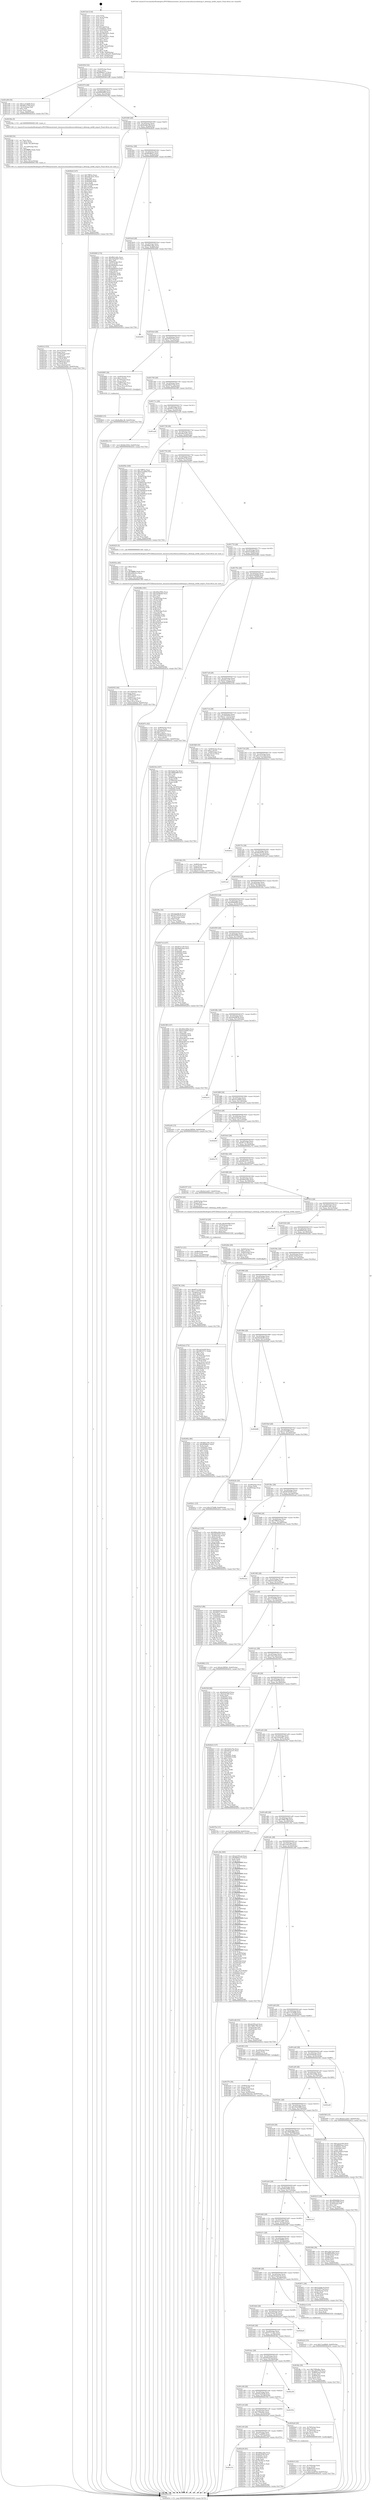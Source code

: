 digraph "0x4015e0" {
  label = "0x4015e0 (/mnt/c/Users/mathe/Desktop/tcc/POCII/binaries/extr_linuxsecurityselinuxssebitmap.h_ebitmap_netlbl_export_Final-ollvm.out::main(0))"
  labelloc = "t"
  node[shape=record]

  Entry [label="",width=0.3,height=0.3,shape=circle,fillcolor=black,style=filled]
  "0x401654" [label="{
     0x401654 [32]\l
     | [instrs]\l
     &nbsp;&nbsp;0x401654 \<+6\>: mov -0xb0(%rbp),%eax\l
     &nbsp;&nbsp;0x40165a \<+2\>: mov %eax,%ecx\l
     &nbsp;&nbsp;0x40165c \<+6\>: sub $0x868da173,%ecx\l
     &nbsp;&nbsp;0x401662 \<+6\>: mov %eax,-0xc4(%rbp)\l
     &nbsp;&nbsp;0x401668 \<+6\>: mov %ecx,-0xc8(%rbp)\l
     &nbsp;&nbsp;0x40166e \<+6\>: je 0000000000401e08 \<main+0x828\>\l
  }"]
  "0x401e08" [label="{
     0x401e08 [30]\l
     | [instrs]\l
     &nbsp;&nbsp;0x401e08 \<+5\>: mov $0x1c314b80,%eax\l
     &nbsp;&nbsp;0x401e0d \<+5\>: mov $0x9f512709,%ecx\l
     &nbsp;&nbsp;0x401e12 \<+3\>: mov -0x31(%rbp),%dl\l
     &nbsp;&nbsp;0x401e15 \<+3\>: test $0x1,%dl\l
     &nbsp;&nbsp;0x401e18 \<+3\>: cmovne %ecx,%eax\l
     &nbsp;&nbsp;0x401e1b \<+6\>: mov %eax,-0xb0(%rbp)\l
     &nbsp;&nbsp;0x401e21 \<+5\>: jmp 0000000000402d1b \<main+0x173b\>\l
  }"]
  "0x401674" [label="{
     0x401674 [28]\l
     | [instrs]\l
     &nbsp;&nbsp;0x401674 \<+5\>: jmp 0000000000401679 \<main+0x99\>\l
     &nbsp;&nbsp;0x401679 \<+6\>: mov -0xc4(%rbp),%eax\l
     &nbsp;&nbsp;0x40167f \<+5\>: sub $0x8890df8d,%eax\l
     &nbsp;&nbsp;0x401684 \<+6\>: mov %eax,-0xcc(%rbp)\l
     &nbsp;&nbsp;0x40168a \<+6\>: je 000000000040238a \<main+0xdaa\>\l
  }"]
  Exit [label="",width=0.3,height=0.3,shape=circle,fillcolor=black,style=filled,peripheries=2]
  "0x40238a" [label="{
     0x40238a [5]\l
     | [instrs]\l
     &nbsp;&nbsp;0x40238a \<+5\>: call 0000000000401160 \<next_i\>\l
     | [calls]\l
     &nbsp;&nbsp;0x401160 \{1\} (/mnt/c/Users/mathe/Desktop/tcc/POCII/binaries/extr_linuxsecurityselinuxssebitmap.h_ebitmap_netlbl_export_Final-ollvm.out::next_i)\l
  }"]
  "0x401690" [label="{
     0x401690 [28]\l
     | [instrs]\l
     &nbsp;&nbsp;0x401690 \<+5\>: jmp 0000000000401695 \<main+0xb5\>\l
     &nbsp;&nbsp;0x401695 \<+6\>: mov -0xc4(%rbp),%eax\l
     &nbsp;&nbsp;0x40169b \<+5\>: sub $0x8a48ec38,%eax\l
     &nbsp;&nbsp;0x4016a0 \<+6\>: mov %eax,-0xd0(%rbp)\l
     &nbsp;&nbsp;0x4016a6 \<+6\>: je 00000000004028c8 \<main+0x12e8\>\l
  }"]
  "0x401c5c" [label="{
     0x401c5c\l
  }", style=dashed]
  "0x4028c8" [label="{
     0x4028c8 [147]\l
     | [instrs]\l
     &nbsp;&nbsp;0x4028c8 \<+5\>: mov $0x7fff03e,%eax\l
     &nbsp;&nbsp;0x4028cd \<+5\>: mov $0xadbc5e5c,%ecx\l
     &nbsp;&nbsp;0x4028d2 \<+2\>: mov $0x1,%dl\l
     &nbsp;&nbsp;0x4028d4 \<+7\>: mov 0x40505c,%esi\l
     &nbsp;&nbsp;0x4028db \<+7\>: mov 0x405064,%edi\l
     &nbsp;&nbsp;0x4028e2 \<+3\>: mov %esi,%r8d\l
     &nbsp;&nbsp;0x4028e5 \<+7\>: sub $0x19155dd,%r8d\l
     &nbsp;&nbsp;0x4028ec \<+4\>: sub $0x1,%r8d\l
     &nbsp;&nbsp;0x4028f0 \<+7\>: add $0x19155dd,%r8d\l
     &nbsp;&nbsp;0x4028f7 \<+4\>: imul %r8d,%esi\l
     &nbsp;&nbsp;0x4028fb \<+3\>: and $0x1,%esi\l
     &nbsp;&nbsp;0x4028fe \<+3\>: cmp $0x0,%esi\l
     &nbsp;&nbsp;0x402901 \<+4\>: sete %r9b\l
     &nbsp;&nbsp;0x402905 \<+3\>: cmp $0xa,%edi\l
     &nbsp;&nbsp;0x402908 \<+4\>: setl %r10b\l
     &nbsp;&nbsp;0x40290c \<+3\>: mov %r9b,%r11b\l
     &nbsp;&nbsp;0x40290f \<+4\>: xor $0xff,%r11b\l
     &nbsp;&nbsp;0x402913 \<+3\>: mov %r10b,%bl\l
     &nbsp;&nbsp;0x402916 \<+3\>: xor $0xff,%bl\l
     &nbsp;&nbsp;0x402919 \<+3\>: xor $0x0,%dl\l
     &nbsp;&nbsp;0x40291c \<+3\>: mov %r11b,%r14b\l
     &nbsp;&nbsp;0x40291f \<+4\>: and $0x0,%r14b\l
     &nbsp;&nbsp;0x402923 \<+3\>: and %dl,%r9b\l
     &nbsp;&nbsp;0x402926 \<+3\>: mov %bl,%r15b\l
     &nbsp;&nbsp;0x402929 \<+4\>: and $0x0,%r15b\l
     &nbsp;&nbsp;0x40292d \<+3\>: and %dl,%r10b\l
     &nbsp;&nbsp;0x402930 \<+3\>: or %r9b,%r14b\l
     &nbsp;&nbsp;0x402933 \<+3\>: or %r10b,%r15b\l
     &nbsp;&nbsp;0x402936 \<+3\>: xor %r15b,%r14b\l
     &nbsp;&nbsp;0x402939 \<+3\>: or %bl,%r11b\l
     &nbsp;&nbsp;0x40293c \<+4\>: xor $0xff,%r11b\l
     &nbsp;&nbsp;0x402940 \<+3\>: or $0x0,%dl\l
     &nbsp;&nbsp;0x402943 \<+3\>: and %dl,%r11b\l
     &nbsp;&nbsp;0x402946 \<+3\>: or %r11b,%r14b\l
     &nbsp;&nbsp;0x402949 \<+4\>: test $0x1,%r14b\l
     &nbsp;&nbsp;0x40294d \<+3\>: cmovne %ecx,%eax\l
     &nbsp;&nbsp;0x402950 \<+6\>: mov %eax,-0xb0(%rbp)\l
     &nbsp;&nbsp;0x402956 \<+5\>: jmp 0000000000402d1b \<main+0x173b\>\l
  }"]
  "0x4016ac" [label="{
     0x4016ac [28]\l
     | [instrs]\l
     &nbsp;&nbsp;0x4016ac \<+5\>: jmp 00000000004016b1 \<main+0xd1\>\l
     &nbsp;&nbsp;0x4016b1 \<+6\>: mov -0xc4(%rbp),%eax\l
     &nbsp;&nbsp;0x4016b7 \<+5\>: sub $0x8f5f8be1,%eax\l
     &nbsp;&nbsp;0x4016bc \<+6\>: mov %eax,-0xd4(%rbp)\l
     &nbsp;&nbsp;0x4016c2 \<+6\>: je 0000000000402660 \<main+0x1080\>\l
  }"]
  "0x402a54" [label="{
     0x402a54 [91]\l
     | [instrs]\l
     &nbsp;&nbsp;0x402a54 \<+5\>: mov $0x966ecdbe,%eax\l
     &nbsp;&nbsp;0x402a59 \<+5\>: mov $0x603f349,%ecx\l
     &nbsp;&nbsp;0x402a5e \<+7\>: mov 0x40505c,%edx\l
     &nbsp;&nbsp;0x402a65 \<+7\>: mov 0x405064,%esi\l
     &nbsp;&nbsp;0x402a6c \<+2\>: mov %edx,%edi\l
     &nbsp;&nbsp;0x402a6e \<+6\>: add $0x76166c3c,%edi\l
     &nbsp;&nbsp;0x402a74 \<+3\>: sub $0x1,%edi\l
     &nbsp;&nbsp;0x402a77 \<+6\>: sub $0x76166c3c,%edi\l
     &nbsp;&nbsp;0x402a7d \<+3\>: imul %edi,%edx\l
     &nbsp;&nbsp;0x402a80 \<+3\>: and $0x1,%edx\l
     &nbsp;&nbsp;0x402a83 \<+3\>: cmp $0x0,%edx\l
     &nbsp;&nbsp;0x402a86 \<+4\>: sete %r8b\l
     &nbsp;&nbsp;0x402a8a \<+3\>: cmp $0xa,%esi\l
     &nbsp;&nbsp;0x402a8d \<+4\>: setl %r9b\l
     &nbsp;&nbsp;0x402a91 \<+3\>: mov %r8b,%r10b\l
     &nbsp;&nbsp;0x402a94 \<+3\>: and %r9b,%r10b\l
     &nbsp;&nbsp;0x402a97 \<+3\>: xor %r9b,%r8b\l
     &nbsp;&nbsp;0x402a9a \<+3\>: or %r8b,%r10b\l
     &nbsp;&nbsp;0x402a9d \<+4\>: test $0x1,%r10b\l
     &nbsp;&nbsp;0x402aa1 \<+3\>: cmovne %ecx,%eax\l
     &nbsp;&nbsp;0x402aa4 \<+6\>: mov %eax,-0xb0(%rbp)\l
     &nbsp;&nbsp;0x402aaa \<+5\>: jmp 0000000000402d1b \<main+0x173b\>\l
  }"]
  "0x402660" [label="{
     0x402660 [174]\l
     | [instrs]\l
     &nbsp;&nbsp;0x402660 \<+5\>: mov $0xf841cb6c,%eax\l
     &nbsp;&nbsp;0x402665 \<+5\>: mov $0x1620a0b7,%ecx\l
     &nbsp;&nbsp;0x40266a \<+2\>: mov $0x1,%dl\l
     &nbsp;&nbsp;0x40266c \<+4\>: mov -0x68(%rbp),%rsi\l
     &nbsp;&nbsp;0x402670 \<+2\>: mov (%rsi),%edi\l
     &nbsp;&nbsp;0x402672 \<+6\>: add $0x4648a6cb,%edi\l
     &nbsp;&nbsp;0x402678 \<+3\>: add $0x1,%edi\l
     &nbsp;&nbsp;0x40267b \<+6\>: sub $0x4648a6cb,%edi\l
     &nbsp;&nbsp;0x402681 \<+4\>: mov -0x68(%rbp),%rsi\l
     &nbsp;&nbsp;0x402685 \<+2\>: mov %edi,(%rsi)\l
     &nbsp;&nbsp;0x402687 \<+7\>: mov 0x40505c,%edi\l
     &nbsp;&nbsp;0x40268e \<+8\>: mov 0x405064,%r8d\l
     &nbsp;&nbsp;0x402696 \<+3\>: mov %edi,%r9d\l
     &nbsp;&nbsp;0x402699 \<+7\>: sub $0x5cced1ad,%r9d\l
     &nbsp;&nbsp;0x4026a0 \<+4\>: sub $0x1,%r9d\l
     &nbsp;&nbsp;0x4026a4 \<+7\>: add $0x5cced1ad,%r9d\l
     &nbsp;&nbsp;0x4026ab \<+4\>: imul %r9d,%edi\l
     &nbsp;&nbsp;0x4026af \<+3\>: and $0x1,%edi\l
     &nbsp;&nbsp;0x4026b2 \<+3\>: cmp $0x0,%edi\l
     &nbsp;&nbsp;0x4026b5 \<+4\>: sete %r10b\l
     &nbsp;&nbsp;0x4026b9 \<+4\>: cmp $0xa,%r8d\l
     &nbsp;&nbsp;0x4026bd \<+4\>: setl %r11b\l
     &nbsp;&nbsp;0x4026c1 \<+3\>: mov %r10b,%bl\l
     &nbsp;&nbsp;0x4026c4 \<+3\>: xor $0xff,%bl\l
     &nbsp;&nbsp;0x4026c7 \<+3\>: mov %r11b,%r14b\l
     &nbsp;&nbsp;0x4026ca \<+4\>: xor $0xff,%r14b\l
     &nbsp;&nbsp;0x4026ce \<+3\>: xor $0x0,%dl\l
     &nbsp;&nbsp;0x4026d1 \<+3\>: mov %bl,%r15b\l
     &nbsp;&nbsp;0x4026d4 \<+4\>: and $0x0,%r15b\l
     &nbsp;&nbsp;0x4026d8 \<+3\>: and %dl,%r10b\l
     &nbsp;&nbsp;0x4026db \<+3\>: mov %r14b,%r12b\l
     &nbsp;&nbsp;0x4026de \<+4\>: and $0x0,%r12b\l
     &nbsp;&nbsp;0x4026e2 \<+3\>: and %dl,%r11b\l
     &nbsp;&nbsp;0x4026e5 \<+3\>: or %r10b,%r15b\l
     &nbsp;&nbsp;0x4026e8 \<+3\>: or %r11b,%r12b\l
     &nbsp;&nbsp;0x4026eb \<+3\>: xor %r12b,%r15b\l
     &nbsp;&nbsp;0x4026ee \<+3\>: or %r14b,%bl\l
     &nbsp;&nbsp;0x4026f1 \<+3\>: xor $0xff,%bl\l
     &nbsp;&nbsp;0x4026f4 \<+3\>: or $0x0,%dl\l
     &nbsp;&nbsp;0x4026f7 \<+2\>: and %dl,%bl\l
     &nbsp;&nbsp;0x4026f9 \<+3\>: or %bl,%r15b\l
     &nbsp;&nbsp;0x4026fc \<+4\>: test $0x1,%r15b\l
     &nbsp;&nbsp;0x402700 \<+3\>: cmovne %ecx,%eax\l
     &nbsp;&nbsp;0x402703 \<+6\>: mov %eax,-0xb0(%rbp)\l
     &nbsp;&nbsp;0x402709 \<+5\>: jmp 0000000000402d1b \<main+0x173b\>\l
  }"]
  "0x4016c8" [label="{
     0x4016c8 [28]\l
     | [instrs]\l
     &nbsp;&nbsp;0x4016c8 \<+5\>: jmp 00000000004016cd \<main+0xed\>\l
     &nbsp;&nbsp;0x4016cd \<+6\>: mov -0xc4(%rbp),%eax\l
     &nbsp;&nbsp;0x4016d3 \<+5\>: sub $0x966ecdbe,%eax\l
     &nbsp;&nbsp;0x4016d8 \<+6\>: mov %eax,-0xd8(%rbp)\l
     &nbsp;&nbsp;0x4016de \<+6\>: je 0000000000402d04 \<main+0x1724\>\l
  }"]
  "0x402a22" [label="{
     0x402a22 [15]\l
     | [instrs]\l
     &nbsp;&nbsp;0x402a22 \<+10\>: movl $0x7cee66b9,-0xb0(%rbp)\l
     &nbsp;&nbsp;0x402a2c \<+5\>: jmp 0000000000402d1b \<main+0x173b\>\l
  }"]
  "0x402d04" [label="{
     0x402d04\l
  }", style=dashed]
  "0x4016e4" [label="{
     0x4016e4 [28]\l
     | [instrs]\l
     &nbsp;&nbsp;0x4016e4 \<+5\>: jmp 00000000004016e9 \<main+0x109\>\l
     &nbsp;&nbsp;0x4016e9 \<+6\>: mov -0xc4(%rbp),%eax\l
     &nbsp;&nbsp;0x4016ef \<+5\>: sub $0x979575af,%eax\l
     &nbsp;&nbsp;0x4016f4 \<+6\>: mov %eax,-0xdc(%rbp)\l
     &nbsp;&nbsp;0x4016fa \<+6\>: je 0000000000402895 \<main+0x12b5\>\l
  }"]
  "0x4028b9" [label="{
     0x4028b9 [15]\l
     | [instrs]\l
     &nbsp;&nbsp;0x4028b9 \<+10\>: movl $0x8a48ec38,-0xb0(%rbp)\l
     &nbsp;&nbsp;0x4028c3 \<+5\>: jmp 0000000000402d1b \<main+0x173b\>\l
  }"]
  "0x402895" [label="{
     0x402895 [36]\l
     | [instrs]\l
     &nbsp;&nbsp;0x402895 \<+4\>: mov -0x40(%rbp),%rax\l
     &nbsp;&nbsp;0x402899 \<+6\>: movl $0x1,(%rax)\l
     &nbsp;&nbsp;0x40289f \<+4\>: mov -0x70(%rbp),%rax\l
     &nbsp;&nbsp;0x4028a3 \<+3\>: mov (%rax),%rax\l
     &nbsp;&nbsp;0x4028a6 \<+4\>: mov -0x48(%rbp),%rcx\l
     &nbsp;&nbsp;0x4028aa \<+3\>: movslq (%rcx),%rcx\l
     &nbsp;&nbsp;0x4028ad \<+4\>: mov (%rax,%rcx,8),%rax\l
     &nbsp;&nbsp;0x4028b1 \<+3\>: mov %rax,%rdi\l
     &nbsp;&nbsp;0x4028b4 \<+5\>: call 0000000000401030 \<free@plt\>\l
     | [calls]\l
     &nbsp;&nbsp;0x401030 \{1\} (unknown)\l
  }"]
  "0x401700" [label="{
     0x401700 [28]\l
     | [instrs]\l
     &nbsp;&nbsp;0x401700 \<+5\>: jmp 0000000000401705 \<main+0x125\>\l
     &nbsp;&nbsp;0x401705 \<+6\>: mov -0xc4(%rbp),%eax\l
     &nbsp;&nbsp;0x40170b \<+5\>: sub $0x98437cfd,%eax\l
     &nbsp;&nbsp;0x401710 \<+6\>: mov %eax,-0xe0(%rbp)\l
     &nbsp;&nbsp;0x401716 \<+6\>: je 00000000004025fb \<main+0x101b\>\l
  }"]
  "0x4027f8" [label="{
     0x4027f8 [106]\l
     | [instrs]\l
     &nbsp;&nbsp;0x4027f8 \<+5\>: mov $0xf07a11f0,%eax\l
     &nbsp;&nbsp;0x4027fd \<+5\>: mov $0x1153f709,%esi\l
     &nbsp;&nbsp;0x402802 \<+4\>: mov -0x48(%rbp),%rdi\l
     &nbsp;&nbsp;0x402806 \<+6\>: movl $0x0,(%rdi)\l
     &nbsp;&nbsp;0x40280c \<+7\>: mov 0x40505c,%ecx\l
     &nbsp;&nbsp;0x402813 \<+7\>: mov 0x405064,%edx\l
     &nbsp;&nbsp;0x40281a \<+3\>: mov %ecx,%r8d\l
     &nbsp;&nbsp;0x40281d \<+7\>: add $0xa39842b8,%r8d\l
     &nbsp;&nbsp;0x402824 \<+4\>: sub $0x1,%r8d\l
     &nbsp;&nbsp;0x402828 \<+7\>: sub $0xa39842b8,%r8d\l
     &nbsp;&nbsp;0x40282f \<+4\>: imul %r8d,%ecx\l
     &nbsp;&nbsp;0x402833 \<+3\>: and $0x1,%ecx\l
     &nbsp;&nbsp;0x402836 \<+3\>: cmp $0x0,%ecx\l
     &nbsp;&nbsp;0x402839 \<+4\>: sete %r9b\l
     &nbsp;&nbsp;0x40283d \<+3\>: cmp $0xa,%edx\l
     &nbsp;&nbsp;0x402840 \<+4\>: setl %r10b\l
     &nbsp;&nbsp;0x402844 \<+3\>: mov %r9b,%r11b\l
     &nbsp;&nbsp;0x402847 \<+3\>: and %r10b,%r11b\l
     &nbsp;&nbsp;0x40284a \<+3\>: xor %r10b,%r9b\l
     &nbsp;&nbsp;0x40284d \<+3\>: or %r9b,%r11b\l
     &nbsp;&nbsp;0x402850 \<+4\>: test $0x1,%r11b\l
     &nbsp;&nbsp;0x402854 \<+3\>: cmovne %esi,%eax\l
     &nbsp;&nbsp;0x402857 \<+6\>: mov %eax,-0xb0(%rbp)\l
     &nbsp;&nbsp;0x40285d \<+5\>: jmp 0000000000402d1b \<main+0x173b\>\l
  }"]
  "0x4025fb" [label="{
     0x4025fb [15]\l
     | [instrs]\l
     &nbsp;&nbsp;0x4025fb \<+10\>: movl $0xfbc039cf,-0xb0(%rbp)\l
     &nbsp;&nbsp;0x402605 \<+5\>: jmp 0000000000402d1b \<main+0x173b\>\l
  }"]
  "0x40171c" [label="{
     0x40171c [28]\l
     | [instrs]\l
     &nbsp;&nbsp;0x40171c \<+5\>: jmp 0000000000401721 \<main+0x141\>\l
     &nbsp;&nbsp;0x401721 \<+6\>: mov -0xc4(%rbp),%eax\l
     &nbsp;&nbsp;0x401727 \<+5\>: sub $0x9f512709,%eax\l
     &nbsp;&nbsp;0x40172c \<+6\>: mov %eax,-0xe4(%rbp)\l
     &nbsp;&nbsp;0x401732 \<+6\>: je 0000000000401e26 \<main+0x846\>\l
  }"]
  "0x4027e3" [label="{
     0x4027e3 [21]\l
     | [instrs]\l
     &nbsp;&nbsp;0x4027e3 \<+7\>: mov -0x88(%rbp),%rdi\l
     &nbsp;&nbsp;0x4027ea \<+3\>: mov (%rdi),%rdi\l
     &nbsp;&nbsp;0x4027ed \<+6\>: mov %eax,-0x1b0(%rbp)\l
     &nbsp;&nbsp;0x4027f3 \<+5\>: call 0000000000401030 \<free@plt\>\l
     | [calls]\l
     &nbsp;&nbsp;0x401030 \{1\} (unknown)\l
  }"]
  "0x401e26" [label="{
     0x401e26\l
  }", style=dashed]
  "0x401738" [label="{
     0x401738 [28]\l
     | [instrs]\l
     &nbsp;&nbsp;0x401738 \<+5\>: jmp 000000000040173d \<main+0x15d\>\l
     &nbsp;&nbsp;0x40173d \<+6\>: mov -0xc4(%rbp),%eax\l
     &nbsp;&nbsp;0x401743 \<+5\>: sub $0xadbc5e5c,%eax\l
     &nbsp;&nbsp;0x401748 \<+6\>: mov %eax,-0xe8(%rbp)\l
     &nbsp;&nbsp;0x40174e \<+6\>: je 000000000040295b \<main+0x137b\>\l
  }"]
  "0x4027c6" [label="{
     0x4027c6 [29]\l
     | [instrs]\l
     &nbsp;&nbsp;0x4027c6 \<+10\>: movabs $0x4030b6,%rdi\l
     &nbsp;&nbsp;0x4027d0 \<+4\>: mov -0x50(%rbp),%rsi\l
     &nbsp;&nbsp;0x4027d4 \<+2\>: mov %eax,(%rsi)\l
     &nbsp;&nbsp;0x4027d6 \<+4\>: mov -0x50(%rbp),%rsi\l
     &nbsp;&nbsp;0x4027da \<+2\>: mov (%rsi),%esi\l
     &nbsp;&nbsp;0x4027dc \<+2\>: mov $0x0,%al\l
     &nbsp;&nbsp;0x4027de \<+5\>: call 0000000000401040 \<printf@plt\>\l
     | [calls]\l
     &nbsp;&nbsp;0x401040 \{1\} (unknown)\l
  }"]
  "0x40295b" [label="{
     0x40295b [169]\l
     | [instrs]\l
     &nbsp;&nbsp;0x40295b \<+5\>: mov $0x7fff03e,%eax\l
     &nbsp;&nbsp;0x402960 \<+5\>: mov $0xe2cad9e0,%ecx\l
     &nbsp;&nbsp;0x402965 \<+2\>: mov $0x1,%dl\l
     &nbsp;&nbsp;0x402967 \<+2\>: xor %esi,%esi\l
     &nbsp;&nbsp;0x402969 \<+4\>: mov -0x48(%rbp),%rdi\l
     &nbsp;&nbsp;0x40296d \<+3\>: mov (%rdi),%r8d\l
     &nbsp;&nbsp;0x402970 \<+3\>: sub $0x1,%esi\l
     &nbsp;&nbsp;0x402973 \<+3\>: sub %esi,%r8d\l
     &nbsp;&nbsp;0x402976 \<+4\>: mov -0x48(%rbp),%rdi\l
     &nbsp;&nbsp;0x40297a \<+3\>: mov %r8d,(%rdi)\l
     &nbsp;&nbsp;0x40297d \<+7\>: mov 0x40505c,%esi\l
     &nbsp;&nbsp;0x402984 \<+8\>: mov 0x405064,%r8d\l
     &nbsp;&nbsp;0x40298c \<+3\>: mov %esi,%r9d\l
     &nbsp;&nbsp;0x40298f \<+7\>: add $0x326084c6,%r9d\l
     &nbsp;&nbsp;0x402996 \<+4\>: sub $0x1,%r9d\l
     &nbsp;&nbsp;0x40299a \<+7\>: sub $0x326084c6,%r9d\l
     &nbsp;&nbsp;0x4029a1 \<+4\>: imul %r9d,%esi\l
     &nbsp;&nbsp;0x4029a5 \<+3\>: and $0x1,%esi\l
     &nbsp;&nbsp;0x4029a8 \<+3\>: cmp $0x0,%esi\l
     &nbsp;&nbsp;0x4029ab \<+4\>: sete %r10b\l
     &nbsp;&nbsp;0x4029af \<+4\>: cmp $0xa,%r8d\l
     &nbsp;&nbsp;0x4029b3 \<+4\>: setl %r11b\l
     &nbsp;&nbsp;0x4029b7 \<+3\>: mov %r10b,%bl\l
     &nbsp;&nbsp;0x4029ba \<+3\>: xor $0xff,%bl\l
     &nbsp;&nbsp;0x4029bd \<+3\>: mov %r11b,%r14b\l
     &nbsp;&nbsp;0x4029c0 \<+4\>: xor $0xff,%r14b\l
     &nbsp;&nbsp;0x4029c4 \<+3\>: xor $0x0,%dl\l
     &nbsp;&nbsp;0x4029c7 \<+3\>: mov %bl,%r15b\l
     &nbsp;&nbsp;0x4029ca \<+4\>: and $0x0,%r15b\l
     &nbsp;&nbsp;0x4029ce \<+3\>: and %dl,%r10b\l
     &nbsp;&nbsp;0x4029d1 \<+3\>: mov %r14b,%r12b\l
     &nbsp;&nbsp;0x4029d4 \<+4\>: and $0x0,%r12b\l
     &nbsp;&nbsp;0x4029d8 \<+3\>: and %dl,%r11b\l
     &nbsp;&nbsp;0x4029db \<+3\>: or %r10b,%r15b\l
     &nbsp;&nbsp;0x4029de \<+3\>: or %r11b,%r12b\l
     &nbsp;&nbsp;0x4029e1 \<+3\>: xor %r12b,%r15b\l
     &nbsp;&nbsp;0x4029e4 \<+3\>: or %r14b,%bl\l
     &nbsp;&nbsp;0x4029e7 \<+3\>: xor $0xff,%bl\l
     &nbsp;&nbsp;0x4029ea \<+3\>: or $0x0,%dl\l
     &nbsp;&nbsp;0x4029ed \<+2\>: and %dl,%bl\l
     &nbsp;&nbsp;0x4029ef \<+3\>: or %bl,%r15b\l
     &nbsp;&nbsp;0x4029f2 \<+4\>: test $0x1,%r15b\l
     &nbsp;&nbsp;0x4029f6 \<+3\>: cmovne %ecx,%eax\l
     &nbsp;&nbsp;0x4029f9 \<+6\>: mov %eax,-0xb0(%rbp)\l
     &nbsp;&nbsp;0x4029ff \<+5\>: jmp 0000000000402d1b \<main+0x173b\>\l
  }"]
  "0x401754" [label="{
     0x401754 [28]\l
     | [instrs]\l
     &nbsp;&nbsp;0x401754 \<+5\>: jmp 0000000000401759 \<main+0x179\>\l
     &nbsp;&nbsp;0x401759 \<+6\>: mov -0xc4(%rbp),%eax\l
     &nbsp;&nbsp;0x40175f \<+5\>: sub $0xaf4c074d,%eax\l
     &nbsp;&nbsp;0x401764 \<+6\>: mov %eax,-0xec(%rbp)\l
     &nbsp;&nbsp;0x40176a \<+6\>: je 0000000000402025 \<main+0xa45\>\l
  }"]
  "0x4023c3" [label="{
     0x4023c3 [53]\l
     | [instrs]\l
     &nbsp;&nbsp;0x4023c3 \<+6\>: mov -0x1ac(%rbp),%ecx\l
     &nbsp;&nbsp;0x4023c9 \<+3\>: imul %eax,%ecx\l
     &nbsp;&nbsp;0x4023cc \<+4\>: mov -0x70(%rbp),%r8\l
     &nbsp;&nbsp;0x4023d0 \<+3\>: mov (%r8),%r8\l
     &nbsp;&nbsp;0x4023d3 \<+4\>: mov -0x68(%rbp),%r9\l
     &nbsp;&nbsp;0x4023d7 \<+3\>: movslq (%r9),%r9\l
     &nbsp;&nbsp;0x4023da \<+4\>: mov (%r8,%r9,8),%r8\l
     &nbsp;&nbsp;0x4023de \<+4\>: mov -0x58(%rbp),%r9\l
     &nbsp;&nbsp;0x4023e2 \<+3\>: movslq (%r9),%r9\l
     &nbsp;&nbsp;0x4023e5 \<+4\>: mov %ecx,(%r8,%r9,4)\l
     &nbsp;&nbsp;0x4023e9 \<+10\>: movl $0xd9259562,-0xb0(%rbp)\l
     &nbsp;&nbsp;0x4023f3 \<+5\>: jmp 0000000000402d1b \<main+0x173b\>\l
  }"]
  "0x402025" [label="{
     0x402025 [5]\l
     | [instrs]\l
     &nbsp;&nbsp;0x402025 \<+5\>: call 0000000000401160 \<next_i\>\l
     | [calls]\l
     &nbsp;&nbsp;0x401160 \{1\} (/mnt/c/Users/mathe/Desktop/tcc/POCII/binaries/extr_linuxsecurityselinuxssebitmap.h_ebitmap_netlbl_export_Final-ollvm.out::next_i)\l
  }"]
  "0x401770" [label="{
     0x401770 [28]\l
     | [instrs]\l
     &nbsp;&nbsp;0x401770 \<+5\>: jmp 0000000000401775 \<main+0x195\>\l
     &nbsp;&nbsp;0x401775 \<+6\>: mov -0xc4(%rbp),%eax\l
     &nbsp;&nbsp;0x40177b \<+5\>: sub $0xb2cfa945,%eax\l
     &nbsp;&nbsp;0x401780 \<+6\>: mov %eax,-0xf0(%rbp)\l
     &nbsp;&nbsp;0x401786 \<+6\>: je 000000000040248b \<main+0xeab\>\l
  }"]
  "0x40238f" [label="{
     0x40238f [52]\l
     | [instrs]\l
     &nbsp;&nbsp;0x40238f \<+2\>: xor %ecx,%ecx\l
     &nbsp;&nbsp;0x402391 \<+5\>: mov $0x2,%edx\l
     &nbsp;&nbsp;0x402396 \<+6\>: mov %edx,-0x1a8(%rbp)\l
     &nbsp;&nbsp;0x40239c \<+1\>: cltd\l
     &nbsp;&nbsp;0x40239d \<+6\>: mov -0x1a8(%rbp),%esi\l
     &nbsp;&nbsp;0x4023a3 \<+2\>: idiv %esi\l
     &nbsp;&nbsp;0x4023a5 \<+6\>: imul $0xfffffffe,%edx,%edx\l
     &nbsp;&nbsp;0x4023ab \<+2\>: mov %ecx,%edi\l
     &nbsp;&nbsp;0x4023ad \<+2\>: sub %edx,%edi\l
     &nbsp;&nbsp;0x4023af \<+2\>: mov %ecx,%edx\l
     &nbsp;&nbsp;0x4023b1 \<+3\>: sub $0x1,%edx\l
     &nbsp;&nbsp;0x4023b4 \<+2\>: add %edx,%edi\l
     &nbsp;&nbsp;0x4023b6 \<+2\>: sub %edi,%ecx\l
     &nbsp;&nbsp;0x4023b8 \<+6\>: mov %ecx,-0x1ac(%rbp)\l
     &nbsp;&nbsp;0x4023be \<+5\>: call 0000000000401160 \<next_i\>\l
     | [calls]\l
     &nbsp;&nbsp;0x401160 \{1\} (/mnt/c/Users/mathe/Desktop/tcc/POCII/binaries/extr_linuxsecurityselinuxssebitmap.h_ebitmap_netlbl_export_Final-ollvm.out::next_i)\l
  }"]
  "0x40248b" [label="{
     0x40248b [181]\l
     | [instrs]\l
     &nbsp;&nbsp;0x40248b \<+5\>: mov $0x482e580e,%eax\l
     &nbsp;&nbsp;0x402490 \<+5\>: mov $0x2ef36ebb,%ecx\l
     &nbsp;&nbsp;0x402495 \<+2\>: mov $0x1,%dl\l
     &nbsp;&nbsp;0x402497 \<+2\>: xor %esi,%esi\l
     &nbsp;&nbsp;0x402499 \<+4\>: mov -0x58(%rbp),%rdi\l
     &nbsp;&nbsp;0x40249d \<+3\>: mov (%rdi),%r8d\l
     &nbsp;&nbsp;0x4024a0 \<+3\>: mov %esi,%r9d\l
     &nbsp;&nbsp;0x4024a3 \<+3\>: sub %r8d,%r9d\l
     &nbsp;&nbsp;0x4024a6 \<+3\>: mov %esi,%r8d\l
     &nbsp;&nbsp;0x4024a9 \<+4\>: sub $0x1,%r8d\l
     &nbsp;&nbsp;0x4024ad \<+3\>: add %r8d,%r9d\l
     &nbsp;&nbsp;0x4024b0 \<+3\>: sub %r9d,%esi\l
     &nbsp;&nbsp;0x4024b3 \<+4\>: mov -0x58(%rbp),%rdi\l
     &nbsp;&nbsp;0x4024b7 \<+2\>: mov %esi,(%rdi)\l
     &nbsp;&nbsp;0x4024b9 \<+7\>: mov 0x40505c,%esi\l
     &nbsp;&nbsp;0x4024c0 \<+8\>: mov 0x405064,%r8d\l
     &nbsp;&nbsp;0x4024c8 \<+3\>: mov %esi,%r9d\l
     &nbsp;&nbsp;0x4024cb \<+7\>: add $0x2054d3a4,%r9d\l
     &nbsp;&nbsp;0x4024d2 \<+4\>: sub $0x1,%r9d\l
     &nbsp;&nbsp;0x4024d6 \<+7\>: sub $0x2054d3a4,%r9d\l
     &nbsp;&nbsp;0x4024dd \<+4\>: imul %r9d,%esi\l
     &nbsp;&nbsp;0x4024e1 \<+3\>: and $0x1,%esi\l
     &nbsp;&nbsp;0x4024e4 \<+3\>: cmp $0x0,%esi\l
     &nbsp;&nbsp;0x4024e7 \<+4\>: sete %r10b\l
     &nbsp;&nbsp;0x4024eb \<+4\>: cmp $0xa,%r8d\l
     &nbsp;&nbsp;0x4024ef \<+4\>: setl %r11b\l
     &nbsp;&nbsp;0x4024f3 \<+3\>: mov %r10b,%bl\l
     &nbsp;&nbsp;0x4024f6 \<+3\>: xor $0xff,%bl\l
     &nbsp;&nbsp;0x4024f9 \<+3\>: mov %r11b,%r14b\l
     &nbsp;&nbsp;0x4024fc \<+4\>: xor $0xff,%r14b\l
     &nbsp;&nbsp;0x402500 \<+3\>: xor $0x0,%dl\l
     &nbsp;&nbsp;0x402503 \<+3\>: mov %bl,%r15b\l
     &nbsp;&nbsp;0x402506 \<+4\>: and $0x0,%r15b\l
     &nbsp;&nbsp;0x40250a \<+3\>: and %dl,%r10b\l
     &nbsp;&nbsp;0x40250d \<+3\>: mov %r14b,%r12b\l
     &nbsp;&nbsp;0x402510 \<+4\>: and $0x0,%r12b\l
     &nbsp;&nbsp;0x402514 \<+3\>: and %dl,%r11b\l
     &nbsp;&nbsp;0x402517 \<+3\>: or %r10b,%r15b\l
     &nbsp;&nbsp;0x40251a \<+3\>: or %r11b,%r12b\l
     &nbsp;&nbsp;0x40251d \<+3\>: xor %r12b,%r15b\l
     &nbsp;&nbsp;0x402520 \<+3\>: or %r14b,%bl\l
     &nbsp;&nbsp;0x402523 \<+3\>: xor $0xff,%bl\l
     &nbsp;&nbsp;0x402526 \<+3\>: or $0x0,%dl\l
     &nbsp;&nbsp;0x402529 \<+2\>: and %dl,%bl\l
     &nbsp;&nbsp;0x40252b \<+3\>: or %bl,%r15b\l
     &nbsp;&nbsp;0x40252e \<+4\>: test $0x1,%r15b\l
     &nbsp;&nbsp;0x402532 \<+3\>: cmovne %ecx,%eax\l
     &nbsp;&nbsp;0x402535 \<+6\>: mov %eax,-0xb0(%rbp)\l
     &nbsp;&nbsp;0x40253b \<+5\>: jmp 0000000000402d1b \<main+0x173b\>\l
  }"]
  "0x40178c" [label="{
     0x40178c [28]\l
     | [instrs]\l
     &nbsp;&nbsp;0x40178c \<+5\>: jmp 0000000000401791 \<main+0x1b1\>\l
     &nbsp;&nbsp;0x401791 \<+6\>: mov -0xc4(%rbp),%eax\l
     &nbsp;&nbsp;0x401797 \<+5\>: sub $0xb3ef26dd,%eax\l
     &nbsp;&nbsp;0x40179c \<+6\>: mov %eax,-0xf4(%rbp)\l
     &nbsp;&nbsp;0x4017a2 \<+6\>: je 000000000040207e \<main+0xa9e\>\l
  }"]
  "0x4022ab" [label="{
     0x4022ab [172]\l
     | [instrs]\l
     &nbsp;&nbsp;0x4022ab \<+5\>: mov $0xcae3ce44,%ecx\l
     &nbsp;&nbsp;0x4022b0 \<+5\>: mov $0xf4632711,%edx\l
     &nbsp;&nbsp;0x4022b5 \<+3\>: mov $0x1,%sil\l
     &nbsp;&nbsp;0x4022b8 \<+3\>: xor %r8d,%r8d\l
     &nbsp;&nbsp;0x4022bb \<+4\>: mov -0x70(%rbp),%rdi\l
     &nbsp;&nbsp;0x4022bf \<+3\>: mov (%rdi),%rdi\l
     &nbsp;&nbsp;0x4022c2 \<+4\>: mov -0x68(%rbp),%r9\l
     &nbsp;&nbsp;0x4022c6 \<+3\>: movslq (%r9),%r9\l
     &nbsp;&nbsp;0x4022c9 \<+4\>: mov %rax,(%rdi,%r9,8)\l
     &nbsp;&nbsp;0x4022cd \<+4\>: mov -0x58(%rbp),%rax\l
     &nbsp;&nbsp;0x4022d1 \<+6\>: movl $0x0,(%rax)\l
     &nbsp;&nbsp;0x4022d7 \<+8\>: mov 0x40505c,%r10d\l
     &nbsp;&nbsp;0x4022df \<+8\>: mov 0x405064,%r11d\l
     &nbsp;&nbsp;0x4022e7 \<+4\>: sub $0x1,%r8d\l
     &nbsp;&nbsp;0x4022eb \<+3\>: mov %r10d,%ebx\l
     &nbsp;&nbsp;0x4022ee \<+3\>: add %r8d,%ebx\l
     &nbsp;&nbsp;0x4022f1 \<+4\>: imul %ebx,%r10d\l
     &nbsp;&nbsp;0x4022f5 \<+4\>: and $0x1,%r10d\l
     &nbsp;&nbsp;0x4022f9 \<+4\>: cmp $0x0,%r10d\l
     &nbsp;&nbsp;0x4022fd \<+4\>: sete %r14b\l
     &nbsp;&nbsp;0x402301 \<+4\>: cmp $0xa,%r11d\l
     &nbsp;&nbsp;0x402305 \<+4\>: setl %r15b\l
     &nbsp;&nbsp;0x402309 \<+3\>: mov %r14b,%r12b\l
     &nbsp;&nbsp;0x40230c \<+4\>: xor $0xff,%r12b\l
     &nbsp;&nbsp;0x402310 \<+3\>: mov %r15b,%r13b\l
     &nbsp;&nbsp;0x402313 \<+4\>: xor $0xff,%r13b\l
     &nbsp;&nbsp;0x402317 \<+4\>: xor $0x1,%sil\l
     &nbsp;&nbsp;0x40231b \<+3\>: mov %r12b,%al\l
     &nbsp;&nbsp;0x40231e \<+2\>: and $0xff,%al\l
     &nbsp;&nbsp;0x402320 \<+3\>: and %sil,%r14b\l
     &nbsp;&nbsp;0x402323 \<+3\>: mov %r13b,%dil\l
     &nbsp;&nbsp;0x402326 \<+4\>: and $0xff,%dil\l
     &nbsp;&nbsp;0x40232a \<+3\>: and %sil,%r15b\l
     &nbsp;&nbsp;0x40232d \<+3\>: or %r14b,%al\l
     &nbsp;&nbsp;0x402330 \<+3\>: or %r15b,%dil\l
     &nbsp;&nbsp;0x402333 \<+3\>: xor %dil,%al\l
     &nbsp;&nbsp;0x402336 \<+3\>: or %r13b,%r12b\l
     &nbsp;&nbsp;0x402339 \<+4\>: xor $0xff,%r12b\l
     &nbsp;&nbsp;0x40233d \<+4\>: or $0x1,%sil\l
     &nbsp;&nbsp;0x402341 \<+3\>: and %sil,%r12b\l
     &nbsp;&nbsp;0x402344 \<+3\>: or %r12b,%al\l
     &nbsp;&nbsp;0x402347 \<+2\>: test $0x1,%al\l
     &nbsp;&nbsp;0x402349 \<+3\>: cmovne %edx,%ecx\l
     &nbsp;&nbsp;0x40234c \<+6\>: mov %ecx,-0xb0(%rbp)\l
     &nbsp;&nbsp;0x402352 \<+5\>: jmp 0000000000402d1b \<main+0x173b\>\l
  }"]
  "0x40207e" [label="{
     0x40207e [42]\l
     | [instrs]\l
     &nbsp;&nbsp;0x40207e \<+4\>: mov -0x80(%rbp),%rax\l
     &nbsp;&nbsp;0x402082 \<+2\>: mov (%rax),%ecx\l
     &nbsp;&nbsp;0x402084 \<+6\>: sub $0xd056d35,%ecx\l
     &nbsp;&nbsp;0x40208a \<+3\>: add $0x1,%ecx\l
     &nbsp;&nbsp;0x40208d \<+6\>: add $0xd056d35,%ecx\l
     &nbsp;&nbsp;0x402093 \<+4\>: mov -0x80(%rbp),%rax\l
     &nbsp;&nbsp;0x402097 \<+2\>: mov %ecx,(%rax)\l
     &nbsp;&nbsp;0x402099 \<+10\>: movl $0x577112b1,-0xb0(%rbp)\l
     &nbsp;&nbsp;0x4020a3 \<+5\>: jmp 0000000000402d1b \<main+0x173b\>\l
  }"]
  "0x4017a8" [label="{
     0x4017a8 [28]\l
     | [instrs]\l
     &nbsp;&nbsp;0x4017a8 \<+5\>: jmp 00000000004017ad \<main+0x1cd\>\l
     &nbsp;&nbsp;0x4017ad \<+6\>: mov -0xc4(%rbp),%eax\l
     &nbsp;&nbsp;0x4017b3 \<+5\>: sub $0xb91ea1f1,%eax\l
     &nbsp;&nbsp;0x4017b8 \<+6\>: mov %eax,-0xf8(%rbp)\l
     &nbsp;&nbsp;0x4017be \<+6\>: je 000000000040216e \<main+0xb8e\>\l
  }"]
  "0x4020c5" [label="{
     0x4020c5 [32]\l
     | [instrs]\l
     &nbsp;&nbsp;0x4020c5 \<+4\>: mov -0x70(%rbp),%rdi\l
     &nbsp;&nbsp;0x4020c9 \<+3\>: mov %rax,(%rdi)\l
     &nbsp;&nbsp;0x4020cc \<+4\>: mov -0x68(%rbp),%rax\l
     &nbsp;&nbsp;0x4020d0 \<+6\>: movl $0x0,(%rax)\l
     &nbsp;&nbsp;0x4020d6 \<+10\>: movl $0x14e497bf,-0xb0(%rbp)\l
     &nbsp;&nbsp;0x4020e0 \<+5\>: jmp 0000000000402d1b \<main+0x173b\>\l
  }"]
  "0x40216e" [label="{
     0x40216e [167]\l
     | [instrs]\l
     &nbsp;&nbsp;0x40216e \<+5\>: mov $0x52d2a7fa,%eax\l
     &nbsp;&nbsp;0x402173 \<+5\>: mov $0x3896e868,%ecx\l
     &nbsp;&nbsp;0x402178 \<+2\>: mov $0x1,%dl\l
     &nbsp;&nbsp;0x40217a \<+2\>: xor %esi,%esi\l
     &nbsp;&nbsp;0x40217c \<+4\>: mov -0x68(%rbp),%rdi\l
     &nbsp;&nbsp;0x402180 \<+3\>: mov (%rdi),%r8d\l
     &nbsp;&nbsp;0x402183 \<+4\>: mov -0x78(%rbp),%rdi\l
     &nbsp;&nbsp;0x402187 \<+3\>: cmp (%rdi),%r8d\l
     &nbsp;&nbsp;0x40218a \<+4\>: setl %r9b\l
     &nbsp;&nbsp;0x40218e \<+4\>: and $0x1,%r9b\l
     &nbsp;&nbsp;0x402192 \<+4\>: mov %r9b,-0x29(%rbp)\l
     &nbsp;&nbsp;0x402196 \<+8\>: mov 0x40505c,%r8d\l
     &nbsp;&nbsp;0x40219e \<+8\>: mov 0x405064,%r10d\l
     &nbsp;&nbsp;0x4021a6 \<+3\>: sub $0x1,%esi\l
     &nbsp;&nbsp;0x4021a9 \<+3\>: mov %r8d,%r11d\l
     &nbsp;&nbsp;0x4021ac \<+3\>: add %esi,%r11d\l
     &nbsp;&nbsp;0x4021af \<+4\>: imul %r11d,%r8d\l
     &nbsp;&nbsp;0x4021b3 \<+4\>: and $0x1,%r8d\l
     &nbsp;&nbsp;0x4021b7 \<+4\>: cmp $0x0,%r8d\l
     &nbsp;&nbsp;0x4021bb \<+4\>: sete %r9b\l
     &nbsp;&nbsp;0x4021bf \<+4\>: cmp $0xa,%r10d\l
     &nbsp;&nbsp;0x4021c3 \<+3\>: setl %bl\l
     &nbsp;&nbsp;0x4021c6 \<+3\>: mov %r9b,%r14b\l
     &nbsp;&nbsp;0x4021c9 \<+4\>: xor $0xff,%r14b\l
     &nbsp;&nbsp;0x4021cd \<+3\>: mov %bl,%r15b\l
     &nbsp;&nbsp;0x4021d0 \<+4\>: xor $0xff,%r15b\l
     &nbsp;&nbsp;0x4021d4 \<+3\>: xor $0x1,%dl\l
     &nbsp;&nbsp;0x4021d7 \<+3\>: mov %r14b,%r12b\l
     &nbsp;&nbsp;0x4021da \<+4\>: and $0xff,%r12b\l
     &nbsp;&nbsp;0x4021de \<+3\>: and %dl,%r9b\l
     &nbsp;&nbsp;0x4021e1 \<+3\>: mov %r15b,%r13b\l
     &nbsp;&nbsp;0x4021e4 \<+4\>: and $0xff,%r13b\l
     &nbsp;&nbsp;0x4021e8 \<+2\>: and %dl,%bl\l
     &nbsp;&nbsp;0x4021ea \<+3\>: or %r9b,%r12b\l
     &nbsp;&nbsp;0x4021ed \<+3\>: or %bl,%r13b\l
     &nbsp;&nbsp;0x4021f0 \<+3\>: xor %r13b,%r12b\l
     &nbsp;&nbsp;0x4021f3 \<+3\>: or %r15b,%r14b\l
     &nbsp;&nbsp;0x4021f6 \<+4\>: xor $0xff,%r14b\l
     &nbsp;&nbsp;0x4021fa \<+3\>: or $0x1,%dl\l
     &nbsp;&nbsp;0x4021fd \<+3\>: and %dl,%r14b\l
     &nbsp;&nbsp;0x402200 \<+3\>: or %r14b,%r12b\l
     &nbsp;&nbsp;0x402203 \<+4\>: test $0x1,%r12b\l
     &nbsp;&nbsp;0x402207 \<+3\>: cmovne %ecx,%eax\l
     &nbsp;&nbsp;0x40220a \<+6\>: mov %eax,-0xb0(%rbp)\l
     &nbsp;&nbsp;0x402210 \<+5\>: jmp 0000000000402d1b \<main+0x173b\>\l
  }"]
  "0x4017c4" [label="{
     0x4017c4 [28]\l
     | [instrs]\l
     &nbsp;&nbsp;0x4017c4 \<+5\>: jmp 00000000004017c9 \<main+0x1e9\>\l
     &nbsp;&nbsp;0x4017c9 \<+6\>: mov -0xc4(%rbp),%eax\l
     &nbsp;&nbsp;0x4017cf \<+5\>: sub $0xc0770519,%eax\l
     &nbsp;&nbsp;0x4017d4 \<+6\>: mov %eax,-0xfc(%rbp)\l
     &nbsp;&nbsp;0x4017da \<+6\>: je 0000000000401fb8 \<main+0x9d8\>\l
  }"]
  "0x401c40" [label="{
     0x401c40 [28]\l
     | [instrs]\l
     &nbsp;&nbsp;0x401c40 \<+5\>: jmp 0000000000401c45 \<main+0x665\>\l
     &nbsp;&nbsp;0x401c45 \<+6\>: mov -0xc4(%rbp),%eax\l
     &nbsp;&nbsp;0x401c4b \<+5\>: sub $0x7cee66b9,%eax\l
     &nbsp;&nbsp;0x401c50 \<+6\>: mov %eax,-0x1a0(%rbp)\l
     &nbsp;&nbsp;0x401c56 \<+6\>: je 0000000000402a54 \<main+0x1474\>\l
  }"]
  "0x401fb8" [label="{
     0x401fb8 [35]\l
     | [instrs]\l
     &nbsp;&nbsp;0x401fb8 \<+7\>: mov -0x90(%rbp),%rax\l
     &nbsp;&nbsp;0x401fbf \<+6\>: movl $0x1,(%rax)\l
     &nbsp;&nbsp;0x401fc5 \<+7\>: mov -0x90(%rbp),%rax\l
     &nbsp;&nbsp;0x401fcc \<+3\>: movslq (%rax),%rax\l
     &nbsp;&nbsp;0x401fcf \<+4\>: shl $0x2,%rax\l
     &nbsp;&nbsp;0x401fd3 \<+3\>: mov %rax,%rdi\l
     &nbsp;&nbsp;0x401fd6 \<+5\>: call 0000000000401050 \<malloc@plt\>\l
     | [calls]\l
     &nbsp;&nbsp;0x401050 \{1\} (unknown)\l
  }"]
  "0x4017e0" [label="{
     0x4017e0 [28]\l
     | [instrs]\l
     &nbsp;&nbsp;0x4017e0 \<+5\>: jmp 00000000004017e5 \<main+0x205\>\l
     &nbsp;&nbsp;0x4017e5 \<+6\>: mov -0xc4(%rbp),%eax\l
     &nbsp;&nbsp;0x4017eb \<+5\>: sub $0xcae3ce44,%eax\l
     &nbsp;&nbsp;0x4017f0 \<+6\>: mov %eax,-0x100(%rbp)\l
     &nbsp;&nbsp;0x4017f6 \<+6\>: je 0000000000402bce \<main+0x15ee\>\l
  }"]
  "0x4020a8" [label="{
     0x4020a8 [29]\l
     | [instrs]\l
     &nbsp;&nbsp;0x4020a8 \<+4\>: mov -0x78(%rbp),%rax\l
     &nbsp;&nbsp;0x4020ac \<+6\>: movl $0x1,(%rax)\l
     &nbsp;&nbsp;0x4020b2 \<+4\>: mov -0x78(%rbp),%rax\l
     &nbsp;&nbsp;0x4020b6 \<+3\>: movslq (%rax),%rax\l
     &nbsp;&nbsp;0x4020b9 \<+4\>: shl $0x3,%rax\l
     &nbsp;&nbsp;0x4020bd \<+3\>: mov %rax,%rdi\l
     &nbsp;&nbsp;0x4020c0 \<+5\>: call 0000000000401050 \<malloc@plt\>\l
     | [calls]\l
     &nbsp;&nbsp;0x401050 \{1\} (unknown)\l
  }"]
  "0x402bce" [label="{
     0x402bce\l
  }", style=dashed]
  "0x4017fc" [label="{
     0x4017fc [28]\l
     | [instrs]\l
     &nbsp;&nbsp;0x4017fc \<+5\>: jmp 0000000000401801 \<main+0x221\>\l
     &nbsp;&nbsp;0x401801 \<+6\>: mov -0xc4(%rbp),%eax\l
     &nbsp;&nbsp;0x401807 \<+5\>: sub $0xd6e047fa,%eax\l
     &nbsp;&nbsp;0x40180c \<+6\>: mov %eax,-0x104(%rbp)\l
     &nbsp;&nbsp;0x401812 \<+6\>: je 0000000000401eaf \<main+0x8cf\>\l
  }"]
  "0x401c24" [label="{
     0x401c24 [28]\l
     | [instrs]\l
     &nbsp;&nbsp;0x401c24 \<+5\>: jmp 0000000000401c29 \<main+0x649\>\l
     &nbsp;&nbsp;0x401c29 \<+6\>: mov -0xc4(%rbp),%eax\l
     &nbsp;&nbsp;0x401c2f \<+5\>: sub $0x749be8ac,%eax\l
     &nbsp;&nbsp;0x401c34 \<+6\>: mov %eax,-0x19c(%rbp)\l
     &nbsp;&nbsp;0x401c3a \<+6\>: je 00000000004020a8 \<main+0xac8\>\l
  }"]
  "0x401eaf" [label="{
     0x401eaf\l
  }", style=dashed]
  "0x401818" [label="{
     0x401818 [28]\l
     | [instrs]\l
     &nbsp;&nbsp;0x401818 \<+5\>: jmp 000000000040181d \<main+0x23d\>\l
     &nbsp;&nbsp;0x40181d \<+6\>: mov -0xc4(%rbp),%eax\l
     &nbsp;&nbsp;0x401823 \<+5\>: sub $0xd794e52b,%eax\l
     &nbsp;&nbsp;0x401828 \<+6\>: mov %eax,-0x108(%rbp)\l
     &nbsp;&nbsp;0x40182e \<+6\>: je 0000000000401f9a \<main+0x9ba\>\l
  }"]
  "0x401f54" [label="{
     0x401f54\l
  }", style=dashed]
  "0x401f9a" [label="{
     0x401f9a [30]\l
     | [instrs]\l
     &nbsp;&nbsp;0x401f9a \<+5\>: mov $0xddd28b36,%eax\l
     &nbsp;&nbsp;0x401f9f \<+5\>: mov $0xc0770519,%ecx\l
     &nbsp;&nbsp;0x401fa4 \<+3\>: mov -0x30(%rbp),%edx\l
     &nbsp;&nbsp;0x401fa7 \<+3\>: cmp $0x0,%edx\l
     &nbsp;&nbsp;0x401faa \<+3\>: cmove %ecx,%eax\l
     &nbsp;&nbsp;0x401fad \<+6\>: mov %eax,-0xb0(%rbp)\l
     &nbsp;&nbsp;0x401fb3 \<+5\>: jmp 0000000000402d1b \<main+0x173b\>\l
  }"]
  "0x401834" [label="{
     0x401834 [28]\l
     | [instrs]\l
     &nbsp;&nbsp;0x401834 \<+5\>: jmp 0000000000401839 \<main+0x259\>\l
     &nbsp;&nbsp;0x401839 \<+6\>: mov -0xc4(%rbp),%eax\l
     &nbsp;&nbsp;0x40183f \<+5\>: sub $0xd90b66fd,%eax\l
     &nbsp;&nbsp;0x401844 \<+6\>: mov %eax,-0x10c(%rbp)\l
     &nbsp;&nbsp;0x40184a \<+6\>: je 000000000040271d \<main+0x113d\>\l
  }"]
  "0x401c08" [label="{
     0x401c08 [28]\l
     | [instrs]\l
     &nbsp;&nbsp;0x401c08 \<+5\>: jmp 0000000000401c0d \<main+0x62d\>\l
     &nbsp;&nbsp;0x401c0d \<+6\>: mov -0xc4(%rbp),%eax\l
     &nbsp;&nbsp;0x401c13 \<+5\>: sub $0x65ae2638,%eax\l
     &nbsp;&nbsp;0x401c18 \<+6\>: mov %eax,-0x198(%rbp)\l
     &nbsp;&nbsp;0x401c1e \<+6\>: je 0000000000401f54 \<main+0x974\>\l
  }"]
  "0x40271d" [label="{
     0x40271d [147]\l
     | [instrs]\l
     &nbsp;&nbsp;0x40271d \<+5\>: mov $0xf07a11f0,%eax\l
     &nbsp;&nbsp;0x402722 \<+5\>: mov $0xf464c9ab,%ecx\l
     &nbsp;&nbsp;0x402727 \<+2\>: mov $0x1,%dl\l
     &nbsp;&nbsp;0x402729 \<+7\>: mov 0x40505c,%esi\l
     &nbsp;&nbsp;0x402730 \<+7\>: mov 0x405064,%edi\l
     &nbsp;&nbsp;0x402737 \<+3\>: mov %esi,%r8d\l
     &nbsp;&nbsp;0x40273a \<+7\>: sub $0xe70410eb,%r8d\l
     &nbsp;&nbsp;0x402741 \<+4\>: sub $0x1,%r8d\l
     &nbsp;&nbsp;0x402745 \<+7\>: add $0xe70410eb,%r8d\l
     &nbsp;&nbsp;0x40274c \<+4\>: imul %r8d,%esi\l
     &nbsp;&nbsp;0x402750 \<+3\>: and $0x1,%esi\l
     &nbsp;&nbsp;0x402753 \<+3\>: cmp $0x0,%esi\l
     &nbsp;&nbsp;0x402756 \<+4\>: sete %r9b\l
     &nbsp;&nbsp;0x40275a \<+3\>: cmp $0xa,%edi\l
     &nbsp;&nbsp;0x40275d \<+4\>: setl %r10b\l
     &nbsp;&nbsp;0x402761 \<+3\>: mov %r9b,%r11b\l
     &nbsp;&nbsp;0x402764 \<+4\>: xor $0xff,%r11b\l
     &nbsp;&nbsp;0x402768 \<+3\>: mov %r10b,%bl\l
     &nbsp;&nbsp;0x40276b \<+3\>: xor $0xff,%bl\l
     &nbsp;&nbsp;0x40276e \<+3\>: xor $0x0,%dl\l
     &nbsp;&nbsp;0x402771 \<+3\>: mov %r11b,%r14b\l
     &nbsp;&nbsp;0x402774 \<+4\>: and $0x0,%r14b\l
     &nbsp;&nbsp;0x402778 \<+3\>: and %dl,%r9b\l
     &nbsp;&nbsp;0x40277b \<+3\>: mov %bl,%r15b\l
     &nbsp;&nbsp;0x40277e \<+4\>: and $0x0,%r15b\l
     &nbsp;&nbsp;0x402782 \<+3\>: and %dl,%r10b\l
     &nbsp;&nbsp;0x402785 \<+3\>: or %r9b,%r14b\l
     &nbsp;&nbsp;0x402788 \<+3\>: or %r10b,%r15b\l
     &nbsp;&nbsp;0x40278b \<+3\>: xor %r15b,%r14b\l
     &nbsp;&nbsp;0x40278e \<+3\>: or %bl,%r11b\l
     &nbsp;&nbsp;0x402791 \<+4\>: xor $0xff,%r11b\l
     &nbsp;&nbsp;0x402795 \<+3\>: or $0x0,%dl\l
     &nbsp;&nbsp;0x402798 \<+3\>: and %dl,%r11b\l
     &nbsp;&nbsp;0x40279b \<+3\>: or %r11b,%r14b\l
     &nbsp;&nbsp;0x40279e \<+4\>: test $0x1,%r14b\l
     &nbsp;&nbsp;0x4027a2 \<+3\>: cmovne %ecx,%eax\l
     &nbsp;&nbsp;0x4027a5 \<+6\>: mov %eax,-0xb0(%rbp)\l
     &nbsp;&nbsp;0x4027ab \<+5\>: jmp 0000000000402d1b \<main+0x173b\>\l
  }"]
  "0x401850" [label="{
     0x401850 [28]\l
     | [instrs]\l
     &nbsp;&nbsp;0x401850 \<+5\>: jmp 0000000000401855 \<main+0x275\>\l
     &nbsp;&nbsp;0x401855 \<+6\>: mov -0xc4(%rbp),%eax\l
     &nbsp;&nbsp;0x40185b \<+5\>: sub $0xd9259562,%eax\l
     &nbsp;&nbsp;0x401860 \<+6\>: mov %eax,-0x110(%rbp)\l
     &nbsp;&nbsp;0x401866 \<+6\>: je 00000000004023f8 \<main+0xe18\>\l
  }"]
  "0x402c40" [label="{
     0x402c40\l
  }", style=dashed]
  "0x4023f8" [label="{
     0x4023f8 [147]\l
     | [instrs]\l
     &nbsp;&nbsp;0x4023f8 \<+5\>: mov $0x482e580e,%eax\l
     &nbsp;&nbsp;0x4023fd \<+5\>: mov $0xb2cfa945,%ecx\l
     &nbsp;&nbsp;0x402402 \<+2\>: mov $0x1,%dl\l
     &nbsp;&nbsp;0x402404 \<+7\>: mov 0x40505c,%esi\l
     &nbsp;&nbsp;0x40240b \<+7\>: mov 0x405064,%edi\l
     &nbsp;&nbsp;0x402412 \<+3\>: mov %esi,%r8d\l
     &nbsp;&nbsp;0x402415 \<+7\>: sub $0x62481e2e,%r8d\l
     &nbsp;&nbsp;0x40241c \<+4\>: sub $0x1,%r8d\l
     &nbsp;&nbsp;0x402420 \<+7\>: add $0x62481e2e,%r8d\l
     &nbsp;&nbsp;0x402427 \<+4\>: imul %r8d,%esi\l
     &nbsp;&nbsp;0x40242b \<+3\>: and $0x1,%esi\l
     &nbsp;&nbsp;0x40242e \<+3\>: cmp $0x0,%esi\l
     &nbsp;&nbsp;0x402431 \<+4\>: sete %r9b\l
     &nbsp;&nbsp;0x402435 \<+3\>: cmp $0xa,%edi\l
     &nbsp;&nbsp;0x402438 \<+4\>: setl %r10b\l
     &nbsp;&nbsp;0x40243c \<+3\>: mov %r9b,%r11b\l
     &nbsp;&nbsp;0x40243f \<+4\>: xor $0xff,%r11b\l
     &nbsp;&nbsp;0x402443 \<+3\>: mov %r10b,%bl\l
     &nbsp;&nbsp;0x402446 \<+3\>: xor $0xff,%bl\l
     &nbsp;&nbsp;0x402449 \<+3\>: xor $0x0,%dl\l
     &nbsp;&nbsp;0x40244c \<+3\>: mov %r11b,%r14b\l
     &nbsp;&nbsp;0x40244f \<+4\>: and $0x0,%r14b\l
     &nbsp;&nbsp;0x402453 \<+3\>: and %dl,%r9b\l
     &nbsp;&nbsp;0x402456 \<+3\>: mov %bl,%r15b\l
     &nbsp;&nbsp;0x402459 \<+4\>: and $0x0,%r15b\l
     &nbsp;&nbsp;0x40245d \<+3\>: and %dl,%r10b\l
     &nbsp;&nbsp;0x402460 \<+3\>: or %r9b,%r14b\l
     &nbsp;&nbsp;0x402463 \<+3\>: or %r10b,%r15b\l
     &nbsp;&nbsp;0x402466 \<+3\>: xor %r15b,%r14b\l
     &nbsp;&nbsp;0x402469 \<+3\>: or %bl,%r11b\l
     &nbsp;&nbsp;0x40246c \<+4\>: xor $0xff,%r11b\l
     &nbsp;&nbsp;0x402470 \<+3\>: or $0x0,%dl\l
     &nbsp;&nbsp;0x402473 \<+3\>: and %dl,%r11b\l
     &nbsp;&nbsp;0x402476 \<+3\>: or %r11b,%r14b\l
     &nbsp;&nbsp;0x402479 \<+4\>: test $0x1,%r14b\l
     &nbsp;&nbsp;0x40247d \<+3\>: cmovne %ecx,%eax\l
     &nbsp;&nbsp;0x402480 \<+6\>: mov %eax,-0xb0(%rbp)\l
     &nbsp;&nbsp;0x402486 \<+5\>: jmp 0000000000402d1b \<main+0x173b\>\l
  }"]
  "0x40186c" [label="{
     0x40186c [28]\l
     | [instrs]\l
     &nbsp;&nbsp;0x40186c \<+5\>: jmp 0000000000401871 \<main+0x291\>\l
     &nbsp;&nbsp;0x401871 \<+6\>: mov -0xc4(%rbp),%eax\l
     &nbsp;&nbsp;0x401877 \<+5\>: sub $0xddd28b36,%eax\l
     &nbsp;&nbsp;0x40187c \<+6\>: mov %eax,-0x114(%rbp)\l
     &nbsp;&nbsp;0x401882 \<+6\>: je 0000000000402a31 \<main+0x1451\>\l
  }"]
  "0x402052" [label="{
     0x402052 [44]\l
     | [instrs]\l
     &nbsp;&nbsp;0x402052 \<+6\>: mov -0x1a4(%rbp),%ecx\l
     &nbsp;&nbsp;0x402058 \<+3\>: imul %eax,%ecx\l
     &nbsp;&nbsp;0x40205b \<+7\>: mov -0x88(%rbp),%rsi\l
     &nbsp;&nbsp;0x402062 \<+3\>: mov (%rsi),%rsi\l
     &nbsp;&nbsp;0x402065 \<+4\>: mov -0x80(%rbp),%rdi\l
     &nbsp;&nbsp;0x402069 \<+3\>: movslq (%rdi),%rdi\l
     &nbsp;&nbsp;0x40206c \<+3\>: mov %ecx,(%rsi,%rdi,4)\l
     &nbsp;&nbsp;0x40206f \<+10\>: movl $0xb3ef26dd,-0xb0(%rbp)\l
     &nbsp;&nbsp;0x402079 \<+5\>: jmp 0000000000402d1b \<main+0x173b\>\l
  }"]
  "0x402a31" [label="{
     0x402a31\l
  }", style=dashed]
  "0x401888" [label="{
     0x401888 [28]\l
     | [instrs]\l
     &nbsp;&nbsp;0x401888 \<+5\>: jmp 000000000040188d \<main+0x2ad\>\l
     &nbsp;&nbsp;0x40188d \<+6\>: mov -0xc4(%rbp),%eax\l
     &nbsp;&nbsp;0x401893 \<+5\>: sub $0xe2cad9e0,%eax\l
     &nbsp;&nbsp;0x401898 \<+6\>: mov %eax,-0x118(%rbp)\l
     &nbsp;&nbsp;0x40189e \<+6\>: je 0000000000402a04 \<main+0x1424\>\l
  }"]
  "0x40202a" [label="{
     0x40202a [40]\l
     | [instrs]\l
     &nbsp;&nbsp;0x40202a \<+5\>: mov $0x2,%ecx\l
     &nbsp;&nbsp;0x40202f \<+1\>: cltd\l
     &nbsp;&nbsp;0x402030 \<+2\>: idiv %ecx\l
     &nbsp;&nbsp;0x402032 \<+6\>: imul $0xfffffffe,%edx,%ecx\l
     &nbsp;&nbsp;0x402038 \<+6\>: sub $0xa09fa41e,%ecx\l
     &nbsp;&nbsp;0x40203e \<+3\>: add $0x1,%ecx\l
     &nbsp;&nbsp;0x402041 \<+6\>: add $0xa09fa41e,%ecx\l
     &nbsp;&nbsp;0x402047 \<+6\>: mov %ecx,-0x1a4(%rbp)\l
     &nbsp;&nbsp;0x40204d \<+5\>: call 0000000000401160 \<next_i\>\l
     | [calls]\l
     &nbsp;&nbsp;0x401160 \{1\} (/mnt/c/Users/mathe/Desktop/tcc/POCII/binaries/extr_linuxsecurityselinuxssebitmap.h_ebitmap_netlbl_export_Final-ollvm.out::next_i)\l
  }"]
  "0x402a04" [label="{
     0x402a04 [15]\l
     | [instrs]\l
     &nbsp;&nbsp;0x402a04 \<+10\>: movl $0x4e39f564,-0xb0(%rbp)\l
     &nbsp;&nbsp;0x402a0e \<+5\>: jmp 0000000000402d1b \<main+0x173b\>\l
  }"]
  "0x4018a4" [label="{
     0x4018a4 [28]\l
     | [instrs]\l
     &nbsp;&nbsp;0x4018a4 \<+5\>: jmp 00000000004018a9 \<main+0x2c9\>\l
     &nbsp;&nbsp;0x4018a9 \<+6\>: mov -0xc4(%rbp),%eax\l
     &nbsp;&nbsp;0x4018af \<+5\>: sub $0xeb350ca4,%eax\l
     &nbsp;&nbsp;0x4018b4 \<+6\>: mov %eax,-0x11c(%rbp)\l
     &nbsp;&nbsp;0x4018ba \<+6\>: je 0000000000402b43 \<main+0x1563\>\l
  }"]
  "0x401bec" [label="{
     0x401bec [28]\l
     | [instrs]\l
     &nbsp;&nbsp;0x401bec \<+5\>: jmp 0000000000401bf1 \<main+0x611\>\l
     &nbsp;&nbsp;0x401bf1 \<+6\>: mov -0xc4(%rbp),%eax\l
     &nbsp;&nbsp;0x401bf7 \<+5\>: sub $0x64da03cf,%eax\l
     &nbsp;&nbsp;0x401bfc \<+6\>: mov %eax,-0x194(%rbp)\l
     &nbsp;&nbsp;0x401c02 \<+6\>: je 0000000000402c40 \<main+0x1660\>\l
  }"]
  "0x402b43" [label="{
     0x402b43\l
  }", style=dashed]
  "0x4018c0" [label="{
     0x4018c0 [28]\l
     | [instrs]\l
     &nbsp;&nbsp;0x4018c0 \<+5\>: jmp 00000000004018c5 \<main+0x2e5\>\l
     &nbsp;&nbsp;0x4018c5 \<+6\>: mov -0xc4(%rbp),%eax\l
     &nbsp;&nbsp;0x4018cb \<+5\>: sub $0xf07a11f0,%eax\l
     &nbsp;&nbsp;0x4018d0 \<+6\>: mov %eax,-0x120(%rbp)\l
     &nbsp;&nbsp;0x4018d6 \<+6\>: je 0000000000402c79 \<main+0x1699\>\l
  }"]
  "0x401ffe" [label="{
     0x401ffe [39]\l
     | [instrs]\l
     &nbsp;&nbsp;0x401ffe \<+5\>: mov $0x749be8ac,%eax\l
     &nbsp;&nbsp;0x402003 \<+5\>: mov $0xaf4c074d,%ecx\l
     &nbsp;&nbsp;0x402008 \<+4\>: mov -0x80(%rbp),%rdx\l
     &nbsp;&nbsp;0x40200c \<+2\>: mov (%rdx),%esi\l
     &nbsp;&nbsp;0x40200e \<+7\>: mov -0x90(%rbp),%rdx\l
     &nbsp;&nbsp;0x402015 \<+2\>: cmp (%rdx),%esi\l
     &nbsp;&nbsp;0x402017 \<+3\>: cmovl %ecx,%eax\l
     &nbsp;&nbsp;0x40201a \<+6\>: mov %eax,-0xb0(%rbp)\l
     &nbsp;&nbsp;0x402020 \<+5\>: jmp 0000000000402d1b \<main+0x173b\>\l
  }"]
  "0x402c79" [label="{
     0x402c79\l
  }", style=dashed]
  "0x4018dc" [label="{
     0x4018dc [28]\l
     | [instrs]\l
     &nbsp;&nbsp;0x4018dc \<+5\>: jmp 00000000004018e1 \<main+0x301\>\l
     &nbsp;&nbsp;0x4018e1 \<+6\>: mov -0xc4(%rbp),%eax\l
     &nbsp;&nbsp;0x4018e7 \<+5\>: sub $0xf4632711,%eax\l
     &nbsp;&nbsp;0x4018ec \<+6\>: mov %eax,-0x124(%rbp)\l
     &nbsp;&nbsp;0x4018f2 \<+6\>: je 0000000000402357 \<main+0xd77\>\l
  }"]
  "0x401bd0" [label="{
     0x401bd0 [28]\l
     | [instrs]\l
     &nbsp;&nbsp;0x401bd0 \<+5\>: jmp 0000000000401bd5 \<main+0x5f5\>\l
     &nbsp;&nbsp;0x401bd5 \<+6\>: mov -0xc4(%rbp),%eax\l
     &nbsp;&nbsp;0x401bdb \<+5\>: sub $0x577112b1,%eax\l
     &nbsp;&nbsp;0x401be0 \<+6\>: mov %eax,-0x190(%rbp)\l
     &nbsp;&nbsp;0x401be6 \<+6\>: je 0000000000401ffe \<main+0xa1e\>\l
  }"]
  "0x402357" [label="{
     0x402357 [15]\l
     | [instrs]\l
     &nbsp;&nbsp;0x402357 \<+10\>: movl $0x4a1ced27,-0xb0(%rbp)\l
     &nbsp;&nbsp;0x402361 \<+5\>: jmp 0000000000402d1b \<main+0x173b\>\l
  }"]
  "0x4018f8" [label="{
     0x4018f8 [28]\l
     | [instrs]\l
     &nbsp;&nbsp;0x4018f8 \<+5\>: jmp 00000000004018fd \<main+0x31d\>\l
     &nbsp;&nbsp;0x4018fd \<+6\>: mov -0xc4(%rbp),%eax\l
     &nbsp;&nbsp;0x401903 \<+5\>: sub $0xf464c9ab,%eax\l
     &nbsp;&nbsp;0x401908 \<+6\>: mov %eax,-0x128(%rbp)\l
     &nbsp;&nbsp;0x40190e \<+6\>: je 00000000004027b0 \<main+0x11d0\>\l
  }"]
  "0x402ba9" [label="{
     0x402ba9\l
  }", style=dashed]
  "0x4027b0" [label="{
     0x4027b0 [22]\l
     | [instrs]\l
     &nbsp;&nbsp;0x4027b0 \<+7\>: mov -0x88(%rbp),%rax\l
     &nbsp;&nbsp;0x4027b7 \<+3\>: mov (%rax),%rdi\l
     &nbsp;&nbsp;0x4027ba \<+4\>: mov -0x70(%rbp),%rax\l
     &nbsp;&nbsp;0x4027be \<+3\>: mov (%rax),%rsi\l
     &nbsp;&nbsp;0x4027c1 \<+5\>: call 0000000000401420 \<ebitmap_netlbl_export\>\l
     | [calls]\l
     &nbsp;&nbsp;0x401420 \{1\} (/mnt/c/Users/mathe/Desktop/tcc/POCII/binaries/extr_linuxsecurityselinuxssebitmap.h_ebitmap_netlbl_export_Final-ollvm.out::ebitmap_netlbl_export)\l
  }"]
  "0x401914" [label="{
     0x401914 [28]\l
     | [instrs]\l
     &nbsp;&nbsp;0x401914 \<+5\>: jmp 0000000000401919 \<main+0x339\>\l
     &nbsp;&nbsp;0x401919 \<+6\>: mov -0xc4(%rbp),%eax\l
     &nbsp;&nbsp;0x40191f \<+5\>: sub $0xf841cb6c,%eax\l
     &nbsp;&nbsp;0x401924 \<+6\>: mov %eax,-0x12c(%rbp)\l
     &nbsp;&nbsp;0x40192a \<+6\>: je 0000000000402c4f \<main+0x166f\>\l
  }"]
  "0x401bb4" [label="{
     0x401bb4 [28]\l
     | [instrs]\l
     &nbsp;&nbsp;0x401bb4 \<+5\>: jmp 0000000000401bb9 \<main+0x5d9\>\l
     &nbsp;&nbsp;0x401bb9 \<+6\>: mov -0xc4(%rbp),%eax\l
     &nbsp;&nbsp;0x401bbf \<+5\>: sub $0x52d2a7fa,%eax\l
     &nbsp;&nbsp;0x401bc4 \<+6\>: mov %eax,-0x18c(%rbp)\l
     &nbsp;&nbsp;0x401bca \<+6\>: je 0000000000402ba9 \<main+0x15c9\>\l
  }"]
  "0x402c4f" [label="{
     0x402c4f\l
  }", style=dashed]
  "0x401930" [label="{
     0x401930 [28]\l
     | [instrs]\l
     &nbsp;&nbsp;0x401930 \<+5\>: jmp 0000000000401935 \<main+0x355\>\l
     &nbsp;&nbsp;0x401935 \<+6\>: mov -0xc4(%rbp),%eax\l
     &nbsp;&nbsp;0x40193b \<+5\>: sub $0xf8905eea,%eax\l
     &nbsp;&nbsp;0x401940 \<+6\>: mov %eax,-0x130(%rbp)\l
     &nbsp;&nbsp;0x401946 \<+6\>: je 000000000040228e \<main+0xcae\>\l
  }"]
  "0x402a13" [label="{
     0x402a13 [15]\l
     | [instrs]\l
     &nbsp;&nbsp;0x402a13 \<+4\>: mov -0x70(%rbp),%rax\l
     &nbsp;&nbsp;0x402a17 \<+3\>: mov (%rax),%rax\l
     &nbsp;&nbsp;0x402a1a \<+3\>: mov %rax,%rdi\l
     &nbsp;&nbsp;0x402a1d \<+5\>: call 0000000000401030 \<free@plt\>\l
     | [calls]\l
     &nbsp;&nbsp;0x401030 \{1\} (unknown)\l
  }"]
  "0x40228e" [label="{
     0x40228e [29]\l
     | [instrs]\l
     &nbsp;&nbsp;0x40228e \<+4\>: mov -0x60(%rbp),%rax\l
     &nbsp;&nbsp;0x402292 \<+6\>: movl $0x1,(%rax)\l
     &nbsp;&nbsp;0x402298 \<+4\>: mov -0x60(%rbp),%rax\l
     &nbsp;&nbsp;0x40229c \<+3\>: movslq (%rax),%rax\l
     &nbsp;&nbsp;0x40229f \<+4\>: shl $0x2,%rax\l
     &nbsp;&nbsp;0x4022a3 \<+3\>: mov %rax,%rdi\l
     &nbsp;&nbsp;0x4022a6 \<+5\>: call 0000000000401050 \<malloc@plt\>\l
     | [calls]\l
     &nbsp;&nbsp;0x401050 \{1\} (unknown)\l
  }"]
  "0x40194c" [label="{
     0x40194c [28]\l
     | [instrs]\l
     &nbsp;&nbsp;0x40194c \<+5\>: jmp 0000000000401951 \<main+0x371\>\l
     &nbsp;&nbsp;0x401951 \<+6\>: mov -0xc4(%rbp),%eax\l
     &nbsp;&nbsp;0x401957 \<+5\>: sub $0xfbc039cf,%eax\l
     &nbsp;&nbsp;0x40195c \<+6\>: mov %eax,-0x134(%rbp)\l
     &nbsp;&nbsp;0x401962 \<+6\>: je 000000000040260a \<main+0x102a\>\l
  }"]
  "0x401b98" [label="{
     0x401b98 [28]\l
     | [instrs]\l
     &nbsp;&nbsp;0x401b98 \<+5\>: jmp 0000000000401b9d \<main+0x5bd\>\l
     &nbsp;&nbsp;0x401b9d \<+6\>: mov -0xc4(%rbp),%eax\l
     &nbsp;&nbsp;0x401ba3 \<+5\>: sub $0x51bddc16,%eax\l
     &nbsp;&nbsp;0x401ba8 \<+6\>: mov %eax,-0x188(%rbp)\l
     &nbsp;&nbsp;0x401bae \<+6\>: je 0000000000402a13 \<main+0x1433\>\l
  }"]
  "0x40260a" [label="{
     0x40260a [86]\l
     | [instrs]\l
     &nbsp;&nbsp;0x40260a \<+5\>: mov $0xf841cb6c,%eax\l
     &nbsp;&nbsp;0x40260f \<+5\>: mov $0x8f5f8be1,%ecx\l
     &nbsp;&nbsp;0x402614 \<+2\>: xor %edx,%edx\l
     &nbsp;&nbsp;0x402616 \<+7\>: mov 0x40505c,%esi\l
     &nbsp;&nbsp;0x40261d \<+7\>: mov 0x405064,%edi\l
     &nbsp;&nbsp;0x402624 \<+3\>: sub $0x1,%edx\l
     &nbsp;&nbsp;0x402627 \<+3\>: mov %esi,%r8d\l
     &nbsp;&nbsp;0x40262a \<+3\>: add %edx,%r8d\l
     &nbsp;&nbsp;0x40262d \<+4\>: imul %r8d,%esi\l
     &nbsp;&nbsp;0x402631 \<+3\>: and $0x1,%esi\l
     &nbsp;&nbsp;0x402634 \<+3\>: cmp $0x0,%esi\l
     &nbsp;&nbsp;0x402637 \<+4\>: sete %r9b\l
     &nbsp;&nbsp;0x40263b \<+3\>: cmp $0xa,%edi\l
     &nbsp;&nbsp;0x40263e \<+4\>: setl %r10b\l
     &nbsp;&nbsp;0x402642 \<+3\>: mov %r9b,%r11b\l
     &nbsp;&nbsp;0x402645 \<+3\>: and %r10b,%r11b\l
     &nbsp;&nbsp;0x402648 \<+3\>: xor %r10b,%r9b\l
     &nbsp;&nbsp;0x40264b \<+3\>: or %r9b,%r11b\l
     &nbsp;&nbsp;0x40264e \<+4\>: test $0x1,%r11b\l
     &nbsp;&nbsp;0x402652 \<+3\>: cmovne %ecx,%eax\l
     &nbsp;&nbsp;0x402655 \<+6\>: mov %eax,-0xb0(%rbp)\l
     &nbsp;&nbsp;0x40265b \<+5\>: jmp 0000000000402d1b \<main+0x173b\>\l
  }"]
  "0x401968" [label="{
     0x401968 [28]\l
     | [instrs]\l
     &nbsp;&nbsp;0x401968 \<+5\>: jmp 000000000040196d \<main+0x38d\>\l
     &nbsp;&nbsp;0x40196d \<+6\>: mov -0xc4(%rbp),%eax\l
     &nbsp;&nbsp;0x401973 \<+5\>: sub $0xfd5302b7,%eax\l
     &nbsp;&nbsp;0x401978 \<+6\>: mov %eax,-0x138(%rbp)\l
     &nbsp;&nbsp;0x40197e \<+6\>: je 0000000000402b1c \<main+0x153c\>\l
  }"]
  "0x402871" [label="{
     0x402871 [36]\l
     | [instrs]\l
     &nbsp;&nbsp;0x402871 \<+5\>: mov $0x51bddc16,%eax\l
     &nbsp;&nbsp;0x402876 \<+5\>: mov $0x979575af,%ecx\l
     &nbsp;&nbsp;0x40287b \<+4\>: mov -0x48(%rbp),%rdx\l
     &nbsp;&nbsp;0x40287f \<+2\>: mov (%rdx),%esi\l
     &nbsp;&nbsp;0x402881 \<+4\>: mov -0x78(%rbp),%rdx\l
     &nbsp;&nbsp;0x402885 \<+2\>: cmp (%rdx),%esi\l
     &nbsp;&nbsp;0x402887 \<+3\>: cmovl %ecx,%eax\l
     &nbsp;&nbsp;0x40288a \<+6\>: mov %eax,-0xb0(%rbp)\l
     &nbsp;&nbsp;0x402890 \<+5\>: jmp 0000000000402d1b \<main+0x173b\>\l
  }"]
  "0x402b1c" [label="{
     0x402b1c [15]\l
     | [instrs]\l
     &nbsp;&nbsp;0x402b1c \<+10\>: movl $0x3270d8f,-0xb0(%rbp)\l
     &nbsp;&nbsp;0x402b26 \<+5\>: jmp 0000000000402d1b \<main+0x173b\>\l
  }"]
  "0x401984" [label="{
     0x401984 [28]\l
     | [instrs]\l
     &nbsp;&nbsp;0x401984 \<+5\>: jmp 0000000000401989 \<main+0x3a9\>\l
     &nbsp;&nbsp;0x401989 \<+6\>: mov -0xc4(%rbp),%eax\l
     &nbsp;&nbsp;0x40198f \<+5\>: sub $0xfeb26290,%eax\l
     &nbsp;&nbsp;0x401994 \<+6\>: mov %eax,-0x13c(%rbp)\l
     &nbsp;&nbsp;0x40199a \<+6\>: je 0000000000402b88 \<main+0x15a8\>\l
  }"]
  "0x401b7c" [label="{
     0x401b7c [28]\l
     | [instrs]\l
     &nbsp;&nbsp;0x401b7c \<+5\>: jmp 0000000000401b81 \<main+0x5a1\>\l
     &nbsp;&nbsp;0x401b81 \<+6\>: mov -0xc4(%rbp),%eax\l
     &nbsp;&nbsp;0x401b87 \<+5\>: sub $0x4e39f564,%eax\l
     &nbsp;&nbsp;0x401b8c \<+6\>: mov %eax,-0x184(%rbp)\l
     &nbsp;&nbsp;0x401b92 \<+6\>: je 0000000000402871 \<main+0x1291\>\l
  }"]
  "0x402b88" [label="{
     0x402b88\l
  }", style=dashed]
  "0x4019a0" [label="{
     0x4019a0 [28]\l
     | [instrs]\l
     &nbsp;&nbsp;0x4019a0 \<+5\>: jmp 00000000004019a5 \<main+0x3c5\>\l
     &nbsp;&nbsp;0x4019a5 \<+6\>: mov -0xc4(%rbp),%eax\l
     &nbsp;&nbsp;0x4019ab \<+5\>: sub $0x3270d8f,%eax\l
     &nbsp;&nbsp;0x4019b0 \<+6\>: mov %eax,-0x140(%rbp)\l
     &nbsp;&nbsp;0x4019b6 \<+6\>: je 0000000000402b2b \<main+0x154b\>\l
  }"]
  "0x402366" [label="{
     0x402366 [36]\l
     | [instrs]\l
     &nbsp;&nbsp;0x402366 \<+5\>: mov $0x12be72e0,%eax\l
     &nbsp;&nbsp;0x40236b \<+5\>: mov $0x8890df8d,%ecx\l
     &nbsp;&nbsp;0x402370 \<+4\>: mov -0x58(%rbp),%rdx\l
     &nbsp;&nbsp;0x402374 \<+2\>: mov (%rdx),%esi\l
     &nbsp;&nbsp;0x402376 \<+4\>: mov -0x60(%rbp),%rdx\l
     &nbsp;&nbsp;0x40237a \<+2\>: cmp (%rdx),%esi\l
     &nbsp;&nbsp;0x40237c \<+3\>: cmovl %ecx,%eax\l
     &nbsp;&nbsp;0x40237f \<+6\>: mov %eax,-0xb0(%rbp)\l
     &nbsp;&nbsp;0x402385 \<+5\>: jmp 0000000000402d1b \<main+0x173b\>\l
  }"]
  "0x402b2b" [label="{
     0x402b2b [24]\l
     | [instrs]\l
     &nbsp;&nbsp;0x402b2b \<+7\>: mov -0xa8(%rbp),%rax\l
     &nbsp;&nbsp;0x402b32 \<+2\>: mov (%rax),%eax\l
     &nbsp;&nbsp;0x402b34 \<+4\>: lea -0x28(%rbp),%rsp\l
     &nbsp;&nbsp;0x402b38 \<+1\>: pop %rbx\l
     &nbsp;&nbsp;0x402b39 \<+2\>: pop %r12\l
     &nbsp;&nbsp;0x402b3b \<+2\>: pop %r13\l
     &nbsp;&nbsp;0x402b3d \<+2\>: pop %r14\l
     &nbsp;&nbsp;0x402b3f \<+2\>: pop %r15\l
     &nbsp;&nbsp;0x402b41 \<+1\>: pop %rbp\l
     &nbsp;&nbsp;0x402b42 \<+1\>: ret\l
  }"]
  "0x4019bc" [label="{
     0x4019bc [28]\l
     | [instrs]\l
     &nbsp;&nbsp;0x4019bc \<+5\>: jmp 00000000004019c1 \<main+0x3e1\>\l
     &nbsp;&nbsp;0x4019c1 \<+6\>: mov -0xc4(%rbp),%eax\l
     &nbsp;&nbsp;0x4019c7 \<+5\>: sub $0x603f349,%eax\l
     &nbsp;&nbsp;0x4019cc \<+6\>: mov %eax,-0x144(%rbp)\l
     &nbsp;&nbsp;0x4019d2 \<+6\>: je 0000000000402aaf \<main+0x14cf\>\l
  }"]
  "0x401b60" [label="{
     0x401b60 [28]\l
     | [instrs]\l
     &nbsp;&nbsp;0x401b60 \<+5\>: jmp 0000000000401b65 \<main+0x585\>\l
     &nbsp;&nbsp;0x401b65 \<+6\>: mov -0xc4(%rbp),%eax\l
     &nbsp;&nbsp;0x401b6b \<+5\>: sub $0x4a1ced27,%eax\l
     &nbsp;&nbsp;0x401b70 \<+6\>: mov %eax,-0x180(%rbp)\l
     &nbsp;&nbsp;0x401b76 \<+6\>: je 0000000000402366 \<main+0xd86\>\l
  }"]
  "0x402aaf" [label="{
     0x402aaf [109]\l
     | [instrs]\l
     &nbsp;&nbsp;0x402aaf \<+5\>: mov $0x966ecdbe,%eax\l
     &nbsp;&nbsp;0x402ab4 \<+5\>: mov $0xfd5302b7,%ecx\l
     &nbsp;&nbsp;0x402ab9 \<+7\>: mov -0xa8(%rbp),%rdx\l
     &nbsp;&nbsp;0x402ac0 \<+6\>: movl $0x0,(%rdx)\l
     &nbsp;&nbsp;0x402ac6 \<+7\>: mov 0x40505c,%esi\l
     &nbsp;&nbsp;0x402acd \<+7\>: mov 0x405064,%edi\l
     &nbsp;&nbsp;0x402ad4 \<+3\>: mov %esi,%r8d\l
     &nbsp;&nbsp;0x402ad7 \<+7\>: add $0xffd3d947,%r8d\l
     &nbsp;&nbsp;0x402ade \<+4\>: sub $0x1,%r8d\l
     &nbsp;&nbsp;0x402ae2 \<+7\>: sub $0xffd3d947,%r8d\l
     &nbsp;&nbsp;0x402ae9 \<+4\>: imul %r8d,%esi\l
     &nbsp;&nbsp;0x402aed \<+3\>: and $0x1,%esi\l
     &nbsp;&nbsp;0x402af0 \<+3\>: cmp $0x0,%esi\l
     &nbsp;&nbsp;0x402af3 \<+4\>: sete %r9b\l
     &nbsp;&nbsp;0x402af7 \<+3\>: cmp $0xa,%edi\l
     &nbsp;&nbsp;0x402afa \<+4\>: setl %r10b\l
     &nbsp;&nbsp;0x402afe \<+3\>: mov %r9b,%r11b\l
     &nbsp;&nbsp;0x402b01 \<+3\>: and %r10b,%r11b\l
     &nbsp;&nbsp;0x402b04 \<+3\>: xor %r10b,%r9b\l
     &nbsp;&nbsp;0x402b07 \<+3\>: or %r9b,%r11b\l
     &nbsp;&nbsp;0x402b0a \<+4\>: test $0x1,%r11b\l
     &nbsp;&nbsp;0x402b0e \<+3\>: cmovne %ecx,%eax\l
     &nbsp;&nbsp;0x402b11 \<+6\>: mov %eax,-0xb0(%rbp)\l
     &nbsp;&nbsp;0x402b17 \<+5\>: jmp 0000000000402d1b \<main+0x173b\>\l
  }"]
  "0x4019d8" [label="{
     0x4019d8 [28]\l
     | [instrs]\l
     &nbsp;&nbsp;0x4019d8 \<+5\>: jmp 00000000004019dd \<main+0x3fd\>\l
     &nbsp;&nbsp;0x4019dd \<+6\>: mov -0xc4(%rbp),%eax\l
     &nbsp;&nbsp;0x4019e3 \<+5\>: sub $0x7fff03e,%eax\l
     &nbsp;&nbsp;0x4019e8 \<+6\>: mov %eax,-0x148(%rbp)\l
     &nbsp;&nbsp;0x4019ee \<+6\>: je 0000000000402cda \<main+0x16fa\>\l
  }"]
  "0x402c16" [label="{
     0x402c16\l
  }", style=dashed]
  "0x402cda" [label="{
     0x402cda\l
  }", style=dashed]
  "0x4019f4" [label="{
     0x4019f4 [28]\l
     | [instrs]\l
     &nbsp;&nbsp;0x4019f4 \<+5\>: jmp 00000000004019f9 \<main+0x419\>\l
     &nbsp;&nbsp;0x4019f9 \<+6\>: mov -0xc4(%rbp),%eax\l
     &nbsp;&nbsp;0x4019ff \<+5\>: sub $0xfc4a346,%eax\l
     &nbsp;&nbsp;0x401a04 \<+6\>: mov %eax,-0x14c(%rbp)\l
     &nbsp;&nbsp;0x401a0a \<+6\>: je 00000000004025a5 \<main+0xfc5\>\l
  }"]
  "0x401b44" [label="{
     0x401b44 [28]\l
     | [instrs]\l
     &nbsp;&nbsp;0x401b44 \<+5\>: jmp 0000000000401b49 \<main+0x569\>\l
     &nbsp;&nbsp;0x401b49 \<+6\>: mov -0xc4(%rbp),%eax\l
     &nbsp;&nbsp;0x401b4f \<+5\>: sub $0x482e580e,%eax\l
     &nbsp;&nbsp;0x401b54 \<+6\>: mov %eax,-0x17c(%rbp)\l
     &nbsp;&nbsp;0x401b5a \<+6\>: je 0000000000402c16 \<main+0x1636\>\l
  }"]
  "0x4025a5" [label="{
     0x4025a5 [86]\l
     | [instrs]\l
     &nbsp;&nbsp;0x4025a5 \<+5\>: mov $0x64da03cf,%eax\l
     &nbsp;&nbsp;0x4025aa \<+5\>: mov $0x98437cfd,%ecx\l
     &nbsp;&nbsp;0x4025af \<+2\>: xor %edx,%edx\l
     &nbsp;&nbsp;0x4025b1 \<+7\>: mov 0x40505c,%esi\l
     &nbsp;&nbsp;0x4025b8 \<+7\>: mov 0x405064,%edi\l
     &nbsp;&nbsp;0x4025bf \<+3\>: sub $0x1,%edx\l
     &nbsp;&nbsp;0x4025c2 \<+3\>: mov %esi,%r8d\l
     &nbsp;&nbsp;0x4025c5 \<+3\>: add %edx,%r8d\l
     &nbsp;&nbsp;0x4025c8 \<+4\>: imul %r8d,%esi\l
     &nbsp;&nbsp;0x4025cc \<+3\>: and $0x1,%esi\l
     &nbsp;&nbsp;0x4025cf \<+3\>: cmp $0x0,%esi\l
     &nbsp;&nbsp;0x4025d2 \<+4\>: sete %r9b\l
     &nbsp;&nbsp;0x4025d6 \<+3\>: cmp $0xa,%edi\l
     &nbsp;&nbsp;0x4025d9 \<+4\>: setl %r10b\l
     &nbsp;&nbsp;0x4025dd \<+3\>: mov %r9b,%r11b\l
     &nbsp;&nbsp;0x4025e0 \<+3\>: and %r10b,%r11b\l
     &nbsp;&nbsp;0x4025e3 \<+3\>: xor %r10b,%r9b\l
     &nbsp;&nbsp;0x4025e6 \<+3\>: or %r9b,%r11b\l
     &nbsp;&nbsp;0x4025e9 \<+4\>: test $0x1,%r11b\l
     &nbsp;&nbsp;0x4025ed \<+3\>: cmovne %ecx,%eax\l
     &nbsp;&nbsp;0x4025f0 \<+6\>: mov %eax,-0xb0(%rbp)\l
     &nbsp;&nbsp;0x4025f6 \<+5\>: jmp 0000000000402d1b \<main+0x173b\>\l
  }"]
  "0x401a10" [label="{
     0x401a10 [28]\l
     | [instrs]\l
     &nbsp;&nbsp;0x401a10 \<+5\>: jmp 0000000000401a15 \<main+0x435\>\l
     &nbsp;&nbsp;0x401a15 \<+6\>: mov -0xc4(%rbp),%eax\l
     &nbsp;&nbsp;0x401a1b \<+5\>: sub $0x1153f709,%eax\l
     &nbsp;&nbsp;0x401a20 \<+6\>: mov %eax,-0x150(%rbp)\l
     &nbsp;&nbsp;0x401a26 \<+6\>: je 0000000000402862 \<main+0x1282\>\l
  }"]
  "0x402215" [label="{
     0x402215 [30]\l
     | [instrs]\l
     &nbsp;&nbsp;0x402215 \<+5\>: mov $0xd90b66fd,%eax\l
     &nbsp;&nbsp;0x40221a \<+5\>: mov $0x30d1f489,%ecx\l
     &nbsp;&nbsp;0x40221f \<+3\>: mov -0x29(%rbp),%dl\l
     &nbsp;&nbsp;0x402222 \<+3\>: test $0x1,%dl\l
     &nbsp;&nbsp;0x402225 \<+3\>: cmovne %ecx,%eax\l
     &nbsp;&nbsp;0x402228 \<+6\>: mov %eax,-0xb0(%rbp)\l
     &nbsp;&nbsp;0x40222e \<+5\>: jmp 0000000000402d1b \<main+0x173b\>\l
  }"]
  "0x402862" [label="{
     0x402862 [15]\l
     | [instrs]\l
     &nbsp;&nbsp;0x402862 \<+10\>: movl $0x4e39f564,-0xb0(%rbp)\l
     &nbsp;&nbsp;0x40286c \<+5\>: jmp 0000000000402d1b \<main+0x173b\>\l
  }"]
  "0x401a2c" [label="{
     0x401a2c [28]\l
     | [instrs]\l
     &nbsp;&nbsp;0x401a2c \<+5\>: jmp 0000000000401a31 \<main+0x451\>\l
     &nbsp;&nbsp;0x401a31 \<+6\>: mov -0xc4(%rbp),%eax\l
     &nbsp;&nbsp;0x401a37 \<+5\>: sub $0x12be72e0,%eax\l
     &nbsp;&nbsp;0x401a3c \<+6\>: mov %eax,-0x154(%rbp)\l
     &nbsp;&nbsp;0x401a42 \<+6\>: je 000000000040254f \<main+0xf6f\>\l
  }"]
  "0x401b28" [label="{
     0x401b28 [28]\l
     | [instrs]\l
     &nbsp;&nbsp;0x401b28 \<+5\>: jmp 0000000000401b2d \<main+0x54d\>\l
     &nbsp;&nbsp;0x401b2d \<+6\>: mov -0xc4(%rbp),%eax\l
     &nbsp;&nbsp;0x401b33 \<+5\>: sub $0x3896e868,%eax\l
     &nbsp;&nbsp;0x401b38 \<+6\>: mov %eax,-0x178(%rbp)\l
     &nbsp;&nbsp;0x401b3e \<+6\>: je 0000000000402215 \<main+0xc35\>\l
  }"]
  "0x40254f" [label="{
     0x40254f [86]\l
     | [instrs]\l
     &nbsp;&nbsp;0x40254f \<+5\>: mov $0x64da03cf,%eax\l
     &nbsp;&nbsp;0x402554 \<+5\>: mov $0xfc4a346,%ecx\l
     &nbsp;&nbsp;0x402559 \<+2\>: xor %edx,%edx\l
     &nbsp;&nbsp;0x40255b \<+7\>: mov 0x40505c,%esi\l
     &nbsp;&nbsp;0x402562 \<+7\>: mov 0x405064,%edi\l
     &nbsp;&nbsp;0x402569 \<+3\>: sub $0x1,%edx\l
     &nbsp;&nbsp;0x40256c \<+3\>: mov %esi,%r8d\l
     &nbsp;&nbsp;0x40256f \<+3\>: add %edx,%r8d\l
     &nbsp;&nbsp;0x402572 \<+4\>: imul %r8d,%esi\l
     &nbsp;&nbsp;0x402576 \<+3\>: and $0x1,%esi\l
     &nbsp;&nbsp;0x402579 \<+3\>: cmp $0x0,%esi\l
     &nbsp;&nbsp;0x40257c \<+4\>: sete %r9b\l
     &nbsp;&nbsp;0x402580 \<+3\>: cmp $0xa,%edi\l
     &nbsp;&nbsp;0x402583 \<+4\>: setl %r10b\l
     &nbsp;&nbsp;0x402587 \<+3\>: mov %r9b,%r11b\l
     &nbsp;&nbsp;0x40258a \<+3\>: and %r10b,%r11b\l
     &nbsp;&nbsp;0x40258d \<+3\>: xor %r10b,%r9b\l
     &nbsp;&nbsp;0x402590 \<+3\>: or %r9b,%r11b\l
     &nbsp;&nbsp;0x402593 \<+4\>: test $0x1,%r11b\l
     &nbsp;&nbsp;0x402597 \<+3\>: cmovne %ecx,%eax\l
     &nbsp;&nbsp;0x40259a \<+6\>: mov %eax,-0xb0(%rbp)\l
     &nbsp;&nbsp;0x4025a0 \<+5\>: jmp 0000000000402d1b \<main+0x173b\>\l
  }"]
  "0x401a48" [label="{
     0x401a48 [28]\l
     | [instrs]\l
     &nbsp;&nbsp;0x401a48 \<+5\>: jmp 0000000000401a4d \<main+0x46d\>\l
     &nbsp;&nbsp;0x401a4d \<+6\>: mov -0xc4(%rbp),%eax\l
     &nbsp;&nbsp;0x401a53 \<+5\>: sub $0x14e497bf,%eax\l
     &nbsp;&nbsp;0x401a58 \<+6\>: mov %eax,-0x158(%rbp)\l
     &nbsp;&nbsp;0x401a5e \<+6\>: je 00000000004020e5 \<main+0xb05\>\l
  }"]
  "0x402233" [label="{
     0x402233 [91]\l
     | [instrs]\l
     &nbsp;&nbsp;0x402233 \<+5\>: mov $0xcae3ce44,%eax\l
     &nbsp;&nbsp;0x402238 \<+5\>: mov $0xf8905eea,%ecx\l
     &nbsp;&nbsp;0x40223d \<+7\>: mov 0x40505c,%edx\l
     &nbsp;&nbsp;0x402244 \<+7\>: mov 0x405064,%esi\l
     &nbsp;&nbsp;0x40224b \<+2\>: mov %edx,%edi\l
     &nbsp;&nbsp;0x40224d \<+6\>: sub $0x9ca449c4,%edi\l
     &nbsp;&nbsp;0x402253 \<+3\>: sub $0x1,%edi\l
     &nbsp;&nbsp;0x402256 \<+6\>: add $0x9ca449c4,%edi\l
     &nbsp;&nbsp;0x40225c \<+3\>: imul %edi,%edx\l
     &nbsp;&nbsp;0x40225f \<+3\>: and $0x1,%edx\l
     &nbsp;&nbsp;0x402262 \<+3\>: cmp $0x0,%edx\l
     &nbsp;&nbsp;0x402265 \<+4\>: sete %r8b\l
     &nbsp;&nbsp;0x402269 \<+3\>: cmp $0xa,%esi\l
     &nbsp;&nbsp;0x40226c \<+4\>: setl %r9b\l
     &nbsp;&nbsp;0x402270 \<+3\>: mov %r8b,%r10b\l
     &nbsp;&nbsp;0x402273 \<+3\>: and %r9b,%r10b\l
     &nbsp;&nbsp;0x402276 \<+3\>: xor %r9b,%r8b\l
     &nbsp;&nbsp;0x402279 \<+3\>: or %r8b,%r10b\l
     &nbsp;&nbsp;0x40227c \<+4\>: test $0x1,%r10b\l
     &nbsp;&nbsp;0x402280 \<+3\>: cmovne %ecx,%eax\l
     &nbsp;&nbsp;0x402283 \<+6\>: mov %eax,-0xb0(%rbp)\l
     &nbsp;&nbsp;0x402289 \<+5\>: jmp 0000000000402d1b \<main+0x173b\>\l
  }"]
  "0x4020e5" [label="{
     0x4020e5 [137]\l
     | [instrs]\l
     &nbsp;&nbsp;0x4020e5 \<+5\>: mov $0x52d2a7fa,%eax\l
     &nbsp;&nbsp;0x4020ea \<+5\>: mov $0xb91ea1f1,%ecx\l
     &nbsp;&nbsp;0x4020ef \<+2\>: mov $0x1,%dl\l
     &nbsp;&nbsp;0x4020f1 \<+2\>: xor %esi,%esi\l
     &nbsp;&nbsp;0x4020f3 \<+7\>: mov 0x40505c,%edi\l
     &nbsp;&nbsp;0x4020fa \<+8\>: mov 0x405064,%r8d\l
     &nbsp;&nbsp;0x402102 \<+3\>: sub $0x1,%esi\l
     &nbsp;&nbsp;0x402105 \<+3\>: mov %edi,%r9d\l
     &nbsp;&nbsp;0x402108 \<+3\>: add %esi,%r9d\l
     &nbsp;&nbsp;0x40210b \<+4\>: imul %r9d,%edi\l
     &nbsp;&nbsp;0x40210f \<+3\>: and $0x1,%edi\l
     &nbsp;&nbsp;0x402112 \<+3\>: cmp $0x0,%edi\l
     &nbsp;&nbsp;0x402115 \<+4\>: sete %r10b\l
     &nbsp;&nbsp;0x402119 \<+4\>: cmp $0xa,%r8d\l
     &nbsp;&nbsp;0x40211d \<+4\>: setl %r11b\l
     &nbsp;&nbsp;0x402121 \<+3\>: mov %r10b,%bl\l
     &nbsp;&nbsp;0x402124 \<+3\>: xor $0xff,%bl\l
     &nbsp;&nbsp;0x402127 \<+3\>: mov %r11b,%r14b\l
     &nbsp;&nbsp;0x40212a \<+4\>: xor $0xff,%r14b\l
     &nbsp;&nbsp;0x40212e \<+3\>: xor $0x1,%dl\l
     &nbsp;&nbsp;0x402131 \<+3\>: mov %bl,%r15b\l
     &nbsp;&nbsp;0x402134 \<+4\>: and $0xff,%r15b\l
     &nbsp;&nbsp;0x402138 \<+3\>: and %dl,%r10b\l
     &nbsp;&nbsp;0x40213b \<+3\>: mov %r14b,%r12b\l
     &nbsp;&nbsp;0x40213e \<+4\>: and $0xff,%r12b\l
     &nbsp;&nbsp;0x402142 \<+3\>: and %dl,%r11b\l
     &nbsp;&nbsp;0x402145 \<+3\>: or %r10b,%r15b\l
     &nbsp;&nbsp;0x402148 \<+3\>: or %r11b,%r12b\l
     &nbsp;&nbsp;0x40214b \<+3\>: xor %r12b,%r15b\l
     &nbsp;&nbsp;0x40214e \<+3\>: or %r14b,%bl\l
     &nbsp;&nbsp;0x402151 \<+3\>: xor $0xff,%bl\l
     &nbsp;&nbsp;0x402154 \<+3\>: or $0x1,%dl\l
     &nbsp;&nbsp;0x402157 \<+2\>: and %dl,%bl\l
     &nbsp;&nbsp;0x402159 \<+3\>: or %bl,%r15b\l
     &nbsp;&nbsp;0x40215c \<+4\>: test $0x1,%r15b\l
     &nbsp;&nbsp;0x402160 \<+3\>: cmovne %ecx,%eax\l
     &nbsp;&nbsp;0x402163 \<+6\>: mov %eax,-0xb0(%rbp)\l
     &nbsp;&nbsp;0x402169 \<+5\>: jmp 0000000000402d1b \<main+0x173b\>\l
  }"]
  "0x401a64" [label="{
     0x401a64 [28]\l
     | [instrs]\l
     &nbsp;&nbsp;0x401a64 \<+5\>: jmp 0000000000401a69 \<main+0x489\>\l
     &nbsp;&nbsp;0x401a69 \<+6\>: mov -0xc4(%rbp),%eax\l
     &nbsp;&nbsp;0x401a6f \<+5\>: sub $0x1620a0b7,%eax\l
     &nbsp;&nbsp;0x401a74 \<+6\>: mov %eax,-0x15c(%rbp)\l
     &nbsp;&nbsp;0x401a7a \<+6\>: je 000000000040270e \<main+0x112e\>\l
  }"]
  "0x401b0c" [label="{
     0x401b0c [28]\l
     | [instrs]\l
     &nbsp;&nbsp;0x401b0c \<+5\>: jmp 0000000000401b11 \<main+0x531\>\l
     &nbsp;&nbsp;0x401b11 \<+6\>: mov -0xc4(%rbp),%eax\l
     &nbsp;&nbsp;0x401b17 \<+5\>: sub $0x30d1f489,%eax\l
     &nbsp;&nbsp;0x401b1c \<+6\>: mov %eax,-0x174(%rbp)\l
     &nbsp;&nbsp;0x401b22 \<+6\>: je 0000000000402233 \<main+0xc53\>\l
  }"]
  "0x40270e" [label="{
     0x40270e [15]\l
     | [instrs]\l
     &nbsp;&nbsp;0x40270e \<+10\>: movl $0x14e497bf,-0xb0(%rbp)\l
     &nbsp;&nbsp;0x402718 \<+5\>: jmp 0000000000402d1b \<main+0x173b\>\l
  }"]
  "0x401a80" [label="{
     0x401a80 [28]\l
     | [instrs]\l
     &nbsp;&nbsp;0x401a80 \<+5\>: jmp 0000000000401a85 \<main+0x4a5\>\l
     &nbsp;&nbsp;0x401a85 \<+6\>: mov -0xc4(%rbp),%eax\l
     &nbsp;&nbsp;0x401a8b \<+5\>: sub $0x1688c786,%eax\l
     &nbsp;&nbsp;0x401a90 \<+6\>: mov %eax,-0x160(%rbp)\l
     &nbsp;&nbsp;0x401a96 \<+6\>: je 0000000000401c9b \<main+0x6bb\>\l
  }"]
  "0x402a40" [label="{
     0x402a40\l
  }", style=dashed]
  "0x401c9b" [label="{
     0x401c9b [365]\l
     | [instrs]\l
     &nbsp;&nbsp;0x401c9b \<+5\>: mov $0xeb350ca4,%eax\l
     &nbsp;&nbsp;0x401ca0 \<+5\>: mov $0x868da173,%ecx\l
     &nbsp;&nbsp;0x401ca5 \<+2\>: xor %edx,%edx\l
     &nbsp;&nbsp;0x401ca7 \<+3\>: mov %rsp,%rsi\l
     &nbsp;&nbsp;0x401caa \<+4\>: add $0xfffffffffffffff0,%rsi\l
     &nbsp;&nbsp;0x401cae \<+3\>: mov %rsi,%rsp\l
     &nbsp;&nbsp;0x401cb1 \<+7\>: mov %rsi,-0xa8(%rbp)\l
     &nbsp;&nbsp;0x401cb8 \<+3\>: mov %rsp,%rsi\l
     &nbsp;&nbsp;0x401cbb \<+4\>: add $0xfffffffffffffff0,%rsi\l
     &nbsp;&nbsp;0x401cbf \<+3\>: mov %rsi,%rsp\l
     &nbsp;&nbsp;0x401cc2 \<+3\>: mov %rsp,%rdi\l
     &nbsp;&nbsp;0x401cc5 \<+4\>: add $0xfffffffffffffff0,%rdi\l
     &nbsp;&nbsp;0x401cc9 \<+3\>: mov %rdi,%rsp\l
     &nbsp;&nbsp;0x401ccc \<+7\>: mov %rdi,-0xa0(%rbp)\l
     &nbsp;&nbsp;0x401cd3 \<+3\>: mov %rsp,%rdi\l
     &nbsp;&nbsp;0x401cd6 \<+4\>: add $0xfffffffffffffff0,%rdi\l
     &nbsp;&nbsp;0x401cda \<+3\>: mov %rdi,%rsp\l
     &nbsp;&nbsp;0x401cdd \<+7\>: mov %rdi,-0x98(%rbp)\l
     &nbsp;&nbsp;0x401ce4 \<+3\>: mov %rsp,%rdi\l
     &nbsp;&nbsp;0x401ce7 \<+4\>: add $0xfffffffffffffff0,%rdi\l
     &nbsp;&nbsp;0x401ceb \<+3\>: mov %rdi,%rsp\l
     &nbsp;&nbsp;0x401cee \<+7\>: mov %rdi,-0x90(%rbp)\l
     &nbsp;&nbsp;0x401cf5 \<+3\>: mov %rsp,%rdi\l
     &nbsp;&nbsp;0x401cf8 \<+4\>: add $0xfffffffffffffff0,%rdi\l
     &nbsp;&nbsp;0x401cfc \<+3\>: mov %rdi,%rsp\l
     &nbsp;&nbsp;0x401cff \<+7\>: mov %rdi,-0x88(%rbp)\l
     &nbsp;&nbsp;0x401d06 \<+3\>: mov %rsp,%rdi\l
     &nbsp;&nbsp;0x401d09 \<+4\>: add $0xfffffffffffffff0,%rdi\l
     &nbsp;&nbsp;0x401d0d \<+3\>: mov %rdi,%rsp\l
     &nbsp;&nbsp;0x401d10 \<+4\>: mov %rdi,-0x80(%rbp)\l
     &nbsp;&nbsp;0x401d14 \<+3\>: mov %rsp,%rdi\l
     &nbsp;&nbsp;0x401d17 \<+4\>: add $0xfffffffffffffff0,%rdi\l
     &nbsp;&nbsp;0x401d1b \<+3\>: mov %rdi,%rsp\l
     &nbsp;&nbsp;0x401d1e \<+4\>: mov %rdi,-0x78(%rbp)\l
     &nbsp;&nbsp;0x401d22 \<+3\>: mov %rsp,%rdi\l
     &nbsp;&nbsp;0x401d25 \<+4\>: add $0xfffffffffffffff0,%rdi\l
     &nbsp;&nbsp;0x401d29 \<+3\>: mov %rdi,%rsp\l
     &nbsp;&nbsp;0x401d2c \<+4\>: mov %rdi,-0x70(%rbp)\l
     &nbsp;&nbsp;0x401d30 \<+3\>: mov %rsp,%rdi\l
     &nbsp;&nbsp;0x401d33 \<+4\>: add $0xfffffffffffffff0,%rdi\l
     &nbsp;&nbsp;0x401d37 \<+3\>: mov %rdi,%rsp\l
     &nbsp;&nbsp;0x401d3a \<+4\>: mov %rdi,-0x68(%rbp)\l
     &nbsp;&nbsp;0x401d3e \<+3\>: mov %rsp,%rdi\l
     &nbsp;&nbsp;0x401d41 \<+4\>: add $0xfffffffffffffff0,%rdi\l
     &nbsp;&nbsp;0x401d45 \<+3\>: mov %rdi,%rsp\l
     &nbsp;&nbsp;0x401d48 \<+4\>: mov %rdi,-0x60(%rbp)\l
     &nbsp;&nbsp;0x401d4c \<+3\>: mov %rsp,%rdi\l
     &nbsp;&nbsp;0x401d4f \<+4\>: add $0xfffffffffffffff0,%rdi\l
     &nbsp;&nbsp;0x401d53 \<+3\>: mov %rdi,%rsp\l
     &nbsp;&nbsp;0x401d56 \<+4\>: mov %rdi,-0x58(%rbp)\l
     &nbsp;&nbsp;0x401d5a \<+3\>: mov %rsp,%rdi\l
     &nbsp;&nbsp;0x401d5d \<+4\>: add $0xfffffffffffffff0,%rdi\l
     &nbsp;&nbsp;0x401d61 \<+3\>: mov %rdi,%rsp\l
     &nbsp;&nbsp;0x401d64 \<+4\>: mov %rdi,-0x50(%rbp)\l
     &nbsp;&nbsp;0x401d68 \<+3\>: mov %rsp,%rdi\l
     &nbsp;&nbsp;0x401d6b \<+4\>: add $0xfffffffffffffff0,%rdi\l
     &nbsp;&nbsp;0x401d6f \<+3\>: mov %rdi,%rsp\l
     &nbsp;&nbsp;0x401d72 \<+4\>: mov %rdi,-0x48(%rbp)\l
     &nbsp;&nbsp;0x401d76 \<+3\>: mov %rsp,%rdi\l
     &nbsp;&nbsp;0x401d79 \<+4\>: add $0xfffffffffffffff0,%rdi\l
     &nbsp;&nbsp;0x401d7d \<+3\>: mov %rdi,%rsp\l
     &nbsp;&nbsp;0x401d80 \<+4\>: mov %rdi,-0x40(%rbp)\l
     &nbsp;&nbsp;0x401d84 \<+7\>: mov -0xa8(%rbp),%rdi\l
     &nbsp;&nbsp;0x401d8b \<+6\>: movl $0x0,(%rdi)\l
     &nbsp;&nbsp;0x401d91 \<+7\>: mov -0xb4(%rbp),%r8d\l
     &nbsp;&nbsp;0x401d98 \<+3\>: mov %r8d,(%rsi)\l
     &nbsp;&nbsp;0x401d9b \<+7\>: mov -0xa0(%rbp),%rdi\l
     &nbsp;&nbsp;0x401da2 \<+7\>: mov -0xc0(%rbp),%r9\l
     &nbsp;&nbsp;0x401da9 \<+3\>: mov %r9,(%rdi)\l
     &nbsp;&nbsp;0x401dac \<+3\>: cmpl $0x2,(%rsi)\l
     &nbsp;&nbsp;0x401daf \<+4\>: setne %r10b\l
     &nbsp;&nbsp;0x401db3 \<+4\>: and $0x1,%r10b\l
     &nbsp;&nbsp;0x401db7 \<+4\>: mov %r10b,-0x31(%rbp)\l
     &nbsp;&nbsp;0x401dbb \<+8\>: mov 0x40505c,%r11d\l
     &nbsp;&nbsp;0x401dc3 \<+7\>: mov 0x405064,%ebx\l
     &nbsp;&nbsp;0x401dca \<+3\>: sub $0x1,%edx\l
     &nbsp;&nbsp;0x401dcd \<+3\>: mov %r11d,%r14d\l
     &nbsp;&nbsp;0x401dd0 \<+3\>: add %edx,%r14d\l
     &nbsp;&nbsp;0x401dd3 \<+4\>: imul %r14d,%r11d\l
     &nbsp;&nbsp;0x401dd7 \<+4\>: and $0x1,%r11d\l
     &nbsp;&nbsp;0x401ddb \<+4\>: cmp $0x0,%r11d\l
     &nbsp;&nbsp;0x401ddf \<+4\>: sete %r10b\l
     &nbsp;&nbsp;0x401de3 \<+3\>: cmp $0xa,%ebx\l
     &nbsp;&nbsp;0x401de6 \<+4\>: setl %r15b\l
     &nbsp;&nbsp;0x401dea \<+3\>: mov %r10b,%r12b\l
     &nbsp;&nbsp;0x401ded \<+3\>: and %r15b,%r12b\l
     &nbsp;&nbsp;0x401df0 \<+3\>: xor %r15b,%r10b\l
     &nbsp;&nbsp;0x401df3 \<+3\>: or %r10b,%r12b\l
     &nbsp;&nbsp;0x401df6 \<+4\>: test $0x1,%r12b\l
     &nbsp;&nbsp;0x401dfa \<+3\>: cmovne %ecx,%eax\l
     &nbsp;&nbsp;0x401dfd \<+6\>: mov %eax,-0xb0(%rbp)\l
     &nbsp;&nbsp;0x401e03 \<+5\>: jmp 0000000000402d1b \<main+0x173b\>\l
  }"]
  "0x401a9c" [label="{
     0x401a9c [28]\l
     | [instrs]\l
     &nbsp;&nbsp;0x401a9c \<+5\>: jmp 0000000000401aa1 \<main+0x4c1\>\l
     &nbsp;&nbsp;0x401aa1 \<+6\>: mov -0xc4(%rbp),%eax\l
     &nbsp;&nbsp;0x401aa7 \<+5\>: sub $0x1a93cd7f,%eax\l
     &nbsp;&nbsp;0x401aac \<+6\>: mov %eax,-0x164(%rbp)\l
     &nbsp;&nbsp;0x401ab2 \<+6\>: je 0000000000401c66 \<main+0x686\>\l
  }"]
  "0x401af0" [label="{
     0x401af0 [28]\l
     | [instrs]\l
     &nbsp;&nbsp;0x401af0 \<+5\>: jmp 0000000000401af5 \<main+0x515\>\l
     &nbsp;&nbsp;0x401af5 \<+6\>: mov -0xc4(%rbp),%eax\l
     &nbsp;&nbsp;0x401afb \<+5\>: sub $0x300103db,%eax\l
     &nbsp;&nbsp;0x401b00 \<+6\>: mov %eax,-0x170(%rbp)\l
     &nbsp;&nbsp;0x401b06 \<+6\>: je 0000000000402a40 \<main+0x1460\>\l
  }"]
  "0x401c66" [label="{
     0x401c66 [53]\l
     | [instrs]\l
     &nbsp;&nbsp;0x401c66 \<+5\>: mov $0xeb350ca4,%eax\l
     &nbsp;&nbsp;0x401c6b \<+5\>: mov $0x1688c786,%ecx\l
     &nbsp;&nbsp;0x401c70 \<+6\>: mov -0xaa(%rbp),%dl\l
     &nbsp;&nbsp;0x401c76 \<+7\>: mov -0xa9(%rbp),%sil\l
     &nbsp;&nbsp;0x401c7d \<+3\>: mov %dl,%dil\l
     &nbsp;&nbsp;0x401c80 \<+3\>: and %sil,%dil\l
     &nbsp;&nbsp;0x401c83 \<+3\>: xor %sil,%dl\l
     &nbsp;&nbsp;0x401c86 \<+3\>: or %dl,%dil\l
     &nbsp;&nbsp;0x401c89 \<+4\>: test $0x1,%dil\l
     &nbsp;&nbsp;0x401c8d \<+3\>: cmovne %ecx,%eax\l
     &nbsp;&nbsp;0x401c90 \<+6\>: mov %eax,-0xb0(%rbp)\l
     &nbsp;&nbsp;0x401c96 \<+5\>: jmp 0000000000402d1b \<main+0x173b\>\l
  }"]
  "0x401ab8" [label="{
     0x401ab8 [28]\l
     | [instrs]\l
     &nbsp;&nbsp;0x401ab8 \<+5\>: jmp 0000000000401abd \<main+0x4dd\>\l
     &nbsp;&nbsp;0x401abd \<+6\>: mov -0xc4(%rbp),%eax\l
     &nbsp;&nbsp;0x401ac3 \<+5\>: sub $0x1c314b80,%eax\l
     &nbsp;&nbsp;0x401ac8 \<+6\>: mov %eax,-0x168(%rbp)\l
     &nbsp;&nbsp;0x401ace \<+6\>: je 0000000000401f63 \<main+0x983\>\l
  }"]
  "0x402d1b" [label="{
     0x402d1b [5]\l
     | [instrs]\l
     &nbsp;&nbsp;0x402d1b \<+5\>: jmp 0000000000401654 \<main+0x74\>\l
  }"]
  "0x4015e0" [label="{
     0x4015e0 [116]\l
     | [instrs]\l
     &nbsp;&nbsp;0x4015e0 \<+1\>: push %rbp\l
     &nbsp;&nbsp;0x4015e1 \<+3\>: mov %rsp,%rbp\l
     &nbsp;&nbsp;0x4015e4 \<+2\>: push %r15\l
     &nbsp;&nbsp;0x4015e6 \<+2\>: push %r14\l
     &nbsp;&nbsp;0x4015e8 \<+2\>: push %r13\l
     &nbsp;&nbsp;0x4015ea \<+2\>: push %r12\l
     &nbsp;&nbsp;0x4015ec \<+1\>: push %rbx\l
     &nbsp;&nbsp;0x4015ed \<+7\>: sub $0x1a8,%rsp\l
     &nbsp;&nbsp;0x4015f4 \<+7\>: mov 0x40505c,%eax\l
     &nbsp;&nbsp;0x4015fb \<+7\>: mov 0x405064,%ecx\l
     &nbsp;&nbsp;0x401602 \<+2\>: mov %eax,%edx\l
     &nbsp;&nbsp;0x401604 \<+6\>: add $0x3965eb1c,%edx\l
     &nbsp;&nbsp;0x40160a \<+3\>: sub $0x1,%edx\l
     &nbsp;&nbsp;0x40160d \<+6\>: sub $0x3965eb1c,%edx\l
     &nbsp;&nbsp;0x401613 \<+3\>: imul %edx,%eax\l
     &nbsp;&nbsp;0x401616 \<+3\>: and $0x1,%eax\l
     &nbsp;&nbsp;0x401619 \<+3\>: cmp $0x0,%eax\l
     &nbsp;&nbsp;0x40161c \<+4\>: sete %r8b\l
     &nbsp;&nbsp;0x401620 \<+4\>: and $0x1,%r8b\l
     &nbsp;&nbsp;0x401624 \<+7\>: mov %r8b,-0xaa(%rbp)\l
     &nbsp;&nbsp;0x40162b \<+3\>: cmp $0xa,%ecx\l
     &nbsp;&nbsp;0x40162e \<+4\>: setl %r8b\l
     &nbsp;&nbsp;0x401632 \<+4\>: and $0x1,%r8b\l
     &nbsp;&nbsp;0x401636 \<+7\>: mov %r8b,-0xa9(%rbp)\l
     &nbsp;&nbsp;0x40163d \<+10\>: movl $0x1a93cd7f,-0xb0(%rbp)\l
     &nbsp;&nbsp;0x401647 \<+6\>: mov %edi,-0xb4(%rbp)\l
     &nbsp;&nbsp;0x40164d \<+7\>: mov %rsi,-0xc0(%rbp)\l
  }"]
  "0x402540" [label="{
     0x402540 [15]\l
     | [instrs]\l
     &nbsp;&nbsp;0x402540 \<+10\>: movl $0x4a1ced27,-0xb0(%rbp)\l
     &nbsp;&nbsp;0x40254a \<+5\>: jmp 0000000000402d1b \<main+0x173b\>\l
  }"]
  "0x401fdb" [label="{
     0x401fdb [35]\l
     | [instrs]\l
     &nbsp;&nbsp;0x401fdb \<+7\>: mov -0x88(%rbp),%rdi\l
     &nbsp;&nbsp;0x401fe2 \<+3\>: mov %rax,(%rdi)\l
     &nbsp;&nbsp;0x401fe5 \<+4\>: mov -0x80(%rbp),%rax\l
     &nbsp;&nbsp;0x401fe9 \<+6\>: movl $0x0,(%rax)\l
     &nbsp;&nbsp;0x401fef \<+10\>: movl $0x577112b1,-0xb0(%rbp)\l
     &nbsp;&nbsp;0x401ff9 \<+5\>: jmp 0000000000402d1b \<main+0x173b\>\l
  }"]
  "0x401f63" [label="{
     0x401f63 [19]\l
     | [instrs]\l
     &nbsp;&nbsp;0x401f63 \<+7\>: mov -0xa0(%rbp),%rax\l
     &nbsp;&nbsp;0x401f6a \<+3\>: mov (%rax),%rax\l
     &nbsp;&nbsp;0x401f6d \<+4\>: mov 0x8(%rax),%rdi\l
     &nbsp;&nbsp;0x401f71 \<+5\>: call 0000000000401060 \<atoi@plt\>\l
     | [calls]\l
     &nbsp;&nbsp;0x401060 \{1\} (unknown)\l
  }"]
  "0x401ad4" [label="{
     0x401ad4 [28]\l
     | [instrs]\l
     &nbsp;&nbsp;0x401ad4 \<+5\>: jmp 0000000000401ad9 \<main+0x4f9\>\l
     &nbsp;&nbsp;0x401ad9 \<+6\>: mov -0xc4(%rbp),%eax\l
     &nbsp;&nbsp;0x401adf \<+5\>: sub $0x2ef36ebb,%eax\l
     &nbsp;&nbsp;0x401ae4 \<+6\>: mov %eax,-0x16c(%rbp)\l
     &nbsp;&nbsp;0x401aea \<+6\>: je 0000000000402540 \<main+0xf60\>\l
  }"]
  "0x401f76" [label="{
     0x401f76 [36]\l
     | [instrs]\l
     &nbsp;&nbsp;0x401f76 \<+7\>: mov -0x98(%rbp),%rdi\l
     &nbsp;&nbsp;0x401f7d \<+2\>: mov %eax,(%rdi)\l
     &nbsp;&nbsp;0x401f7f \<+7\>: mov -0x98(%rbp),%rdi\l
     &nbsp;&nbsp;0x401f86 \<+2\>: mov (%rdi),%eax\l
     &nbsp;&nbsp;0x401f88 \<+3\>: mov %eax,-0x30(%rbp)\l
     &nbsp;&nbsp;0x401f8b \<+10\>: movl $0xd794e52b,-0xb0(%rbp)\l
     &nbsp;&nbsp;0x401f95 \<+5\>: jmp 0000000000402d1b \<main+0x173b\>\l
  }"]
  Entry -> "0x4015e0" [label=" 1"]
  "0x401654" -> "0x401e08" [label=" 1"]
  "0x401654" -> "0x401674" [label=" 45"]
  "0x402b2b" -> Exit [label=" 1"]
  "0x401674" -> "0x40238a" [label=" 1"]
  "0x401674" -> "0x401690" [label=" 44"]
  "0x402b1c" -> "0x402d1b" [label=" 1"]
  "0x401690" -> "0x4028c8" [label=" 1"]
  "0x401690" -> "0x4016ac" [label=" 43"]
  "0x402aaf" -> "0x402d1b" [label=" 1"]
  "0x4016ac" -> "0x402660" [label=" 1"]
  "0x4016ac" -> "0x4016c8" [label=" 42"]
  "0x402a54" -> "0x402d1b" [label=" 1"]
  "0x4016c8" -> "0x402d04" [label=" 0"]
  "0x4016c8" -> "0x4016e4" [label=" 42"]
  "0x401c40" -> "0x402a54" [label=" 1"]
  "0x4016e4" -> "0x402895" [label=" 1"]
  "0x4016e4" -> "0x401700" [label=" 41"]
  "0x401c40" -> "0x401c5c" [label=" 0"]
  "0x401700" -> "0x4025fb" [label=" 1"]
  "0x401700" -> "0x40171c" [label=" 40"]
  "0x402a22" -> "0x402d1b" [label=" 1"]
  "0x40171c" -> "0x401e26" [label=" 0"]
  "0x40171c" -> "0x401738" [label=" 40"]
  "0x402a13" -> "0x402a22" [label=" 1"]
  "0x401738" -> "0x40295b" [label=" 1"]
  "0x401738" -> "0x401754" [label=" 39"]
  "0x402a04" -> "0x402d1b" [label=" 1"]
  "0x401754" -> "0x402025" [label=" 1"]
  "0x401754" -> "0x401770" [label=" 38"]
  "0x40295b" -> "0x402d1b" [label=" 1"]
  "0x401770" -> "0x40248b" [label=" 1"]
  "0x401770" -> "0x40178c" [label=" 37"]
  "0x4028c8" -> "0x402d1b" [label=" 1"]
  "0x40178c" -> "0x40207e" [label=" 1"]
  "0x40178c" -> "0x4017a8" [label=" 36"]
  "0x4028b9" -> "0x402d1b" [label=" 1"]
  "0x4017a8" -> "0x40216e" [label=" 2"]
  "0x4017a8" -> "0x4017c4" [label=" 34"]
  "0x402895" -> "0x4028b9" [label=" 1"]
  "0x4017c4" -> "0x401fb8" [label=" 1"]
  "0x4017c4" -> "0x4017e0" [label=" 33"]
  "0x402871" -> "0x402d1b" [label=" 2"]
  "0x4017e0" -> "0x402bce" [label=" 0"]
  "0x4017e0" -> "0x4017fc" [label=" 33"]
  "0x402862" -> "0x402d1b" [label=" 1"]
  "0x4017fc" -> "0x401eaf" [label=" 0"]
  "0x4017fc" -> "0x401818" [label=" 33"]
  "0x4027e3" -> "0x4027f8" [label=" 1"]
  "0x401818" -> "0x401f9a" [label=" 1"]
  "0x401818" -> "0x401834" [label=" 32"]
  "0x4027c6" -> "0x4027e3" [label=" 1"]
  "0x401834" -> "0x40271d" [label=" 1"]
  "0x401834" -> "0x401850" [label=" 31"]
  "0x40271d" -> "0x402d1b" [label=" 1"]
  "0x401850" -> "0x4023f8" [label=" 1"]
  "0x401850" -> "0x40186c" [label=" 30"]
  "0x40270e" -> "0x402d1b" [label=" 1"]
  "0x40186c" -> "0x402a31" [label=" 0"]
  "0x40186c" -> "0x401888" [label=" 30"]
  "0x40260a" -> "0x402d1b" [label=" 1"]
  "0x401888" -> "0x402a04" [label=" 1"]
  "0x401888" -> "0x4018a4" [label=" 29"]
  "0x4025fb" -> "0x402d1b" [label=" 1"]
  "0x4018a4" -> "0x402b43" [label=" 0"]
  "0x4018a4" -> "0x4018c0" [label=" 29"]
  "0x4025a5" -> "0x402d1b" [label=" 1"]
  "0x4018c0" -> "0x402c79" [label=" 0"]
  "0x4018c0" -> "0x4018dc" [label=" 29"]
  "0x40254f" -> "0x402d1b" [label=" 1"]
  "0x4018dc" -> "0x402357" [label=" 1"]
  "0x4018dc" -> "0x4018f8" [label=" 28"]
  "0x40248b" -> "0x402d1b" [label=" 1"]
  "0x4018f8" -> "0x4027b0" [label=" 1"]
  "0x4018f8" -> "0x401914" [label=" 27"]
  "0x4023f8" -> "0x402d1b" [label=" 1"]
  "0x401914" -> "0x402c4f" [label=" 0"]
  "0x401914" -> "0x401930" [label=" 27"]
  "0x40238f" -> "0x4023c3" [label=" 1"]
  "0x401930" -> "0x40228e" [label=" 1"]
  "0x401930" -> "0x40194c" [label=" 26"]
  "0x40238a" -> "0x40238f" [label=" 1"]
  "0x40194c" -> "0x40260a" [label=" 1"]
  "0x40194c" -> "0x401968" [label=" 25"]
  "0x402357" -> "0x402d1b" [label=" 1"]
  "0x401968" -> "0x402b1c" [label=" 1"]
  "0x401968" -> "0x401984" [label=" 24"]
  "0x4022ab" -> "0x402d1b" [label=" 1"]
  "0x401984" -> "0x402b88" [label=" 0"]
  "0x401984" -> "0x4019a0" [label=" 24"]
  "0x402233" -> "0x402d1b" [label=" 1"]
  "0x4019a0" -> "0x402b2b" [label=" 1"]
  "0x4019a0" -> "0x4019bc" [label=" 23"]
  "0x402215" -> "0x402d1b" [label=" 2"]
  "0x4019bc" -> "0x402aaf" [label=" 1"]
  "0x4019bc" -> "0x4019d8" [label=" 22"]
  "0x4020e5" -> "0x402d1b" [label=" 2"]
  "0x4019d8" -> "0x402cda" [label=" 0"]
  "0x4019d8" -> "0x4019f4" [label=" 22"]
  "0x4020c5" -> "0x402d1b" [label=" 1"]
  "0x4019f4" -> "0x4025a5" [label=" 1"]
  "0x4019f4" -> "0x401a10" [label=" 21"]
  "0x401c24" -> "0x401c40" [label=" 1"]
  "0x401a10" -> "0x402862" [label=" 1"]
  "0x401a10" -> "0x401a2c" [label=" 20"]
  "0x401c24" -> "0x4020a8" [label=" 1"]
  "0x401a2c" -> "0x40254f" [label=" 1"]
  "0x401a2c" -> "0x401a48" [label=" 19"]
  "0x401c08" -> "0x401c24" [label=" 2"]
  "0x401a48" -> "0x4020e5" [label=" 2"]
  "0x401a48" -> "0x401a64" [label=" 17"]
  "0x401c08" -> "0x401f54" [label=" 0"]
  "0x401a64" -> "0x40270e" [label=" 1"]
  "0x401a64" -> "0x401a80" [label=" 16"]
  "0x401bec" -> "0x401c08" [label=" 2"]
  "0x401a80" -> "0x401c9b" [label=" 1"]
  "0x401a80" -> "0x401a9c" [label=" 15"]
  "0x401bec" -> "0x402c40" [label=" 0"]
  "0x401a9c" -> "0x401c66" [label=" 1"]
  "0x401a9c" -> "0x401ab8" [label=" 14"]
  "0x401c66" -> "0x402d1b" [label=" 1"]
  "0x4015e0" -> "0x401654" [label=" 1"]
  "0x402d1b" -> "0x401654" [label=" 45"]
  "0x40207e" -> "0x402d1b" [label=" 1"]
  "0x401c9b" -> "0x402d1b" [label=" 1"]
  "0x401e08" -> "0x402d1b" [label=" 1"]
  "0x402052" -> "0x402d1b" [label=" 1"]
  "0x401ab8" -> "0x401f63" [label=" 1"]
  "0x401ab8" -> "0x401ad4" [label=" 13"]
  "0x401f63" -> "0x401f76" [label=" 1"]
  "0x401f76" -> "0x402d1b" [label=" 1"]
  "0x401f9a" -> "0x402d1b" [label=" 1"]
  "0x401fb8" -> "0x401fdb" [label=" 1"]
  "0x401fdb" -> "0x402d1b" [label=" 1"]
  "0x40202a" -> "0x402052" [label=" 1"]
  "0x401ad4" -> "0x402540" [label=" 1"]
  "0x401ad4" -> "0x401af0" [label=" 12"]
  "0x402660" -> "0x402d1b" [label=" 1"]
  "0x401af0" -> "0x402a40" [label=" 0"]
  "0x401af0" -> "0x401b0c" [label=" 12"]
  "0x4027b0" -> "0x4027c6" [label=" 1"]
  "0x401b0c" -> "0x402233" [label=" 1"]
  "0x401b0c" -> "0x401b28" [label=" 11"]
  "0x4027f8" -> "0x402d1b" [label=" 1"]
  "0x401b28" -> "0x402215" [label=" 2"]
  "0x401b28" -> "0x401b44" [label=" 9"]
  "0x4020a8" -> "0x4020c5" [label=" 1"]
  "0x401b44" -> "0x402c16" [label=" 0"]
  "0x401b44" -> "0x401b60" [label=" 9"]
  "0x40216e" -> "0x402d1b" [label=" 2"]
  "0x401b60" -> "0x402366" [label=" 2"]
  "0x401b60" -> "0x401b7c" [label=" 7"]
  "0x40228e" -> "0x4022ab" [label=" 1"]
  "0x401b7c" -> "0x402871" [label=" 2"]
  "0x401b7c" -> "0x401b98" [label=" 5"]
  "0x402366" -> "0x402d1b" [label=" 2"]
  "0x401b98" -> "0x402a13" [label=" 1"]
  "0x401b98" -> "0x401bb4" [label=" 4"]
  "0x4023c3" -> "0x402d1b" [label=" 1"]
  "0x401bb4" -> "0x402ba9" [label=" 0"]
  "0x401bb4" -> "0x401bd0" [label=" 4"]
  "0x402540" -> "0x402d1b" [label=" 1"]
  "0x401bd0" -> "0x401ffe" [label=" 2"]
  "0x401bd0" -> "0x401bec" [label=" 2"]
  "0x401ffe" -> "0x402d1b" [label=" 2"]
  "0x402025" -> "0x40202a" [label=" 1"]
}
